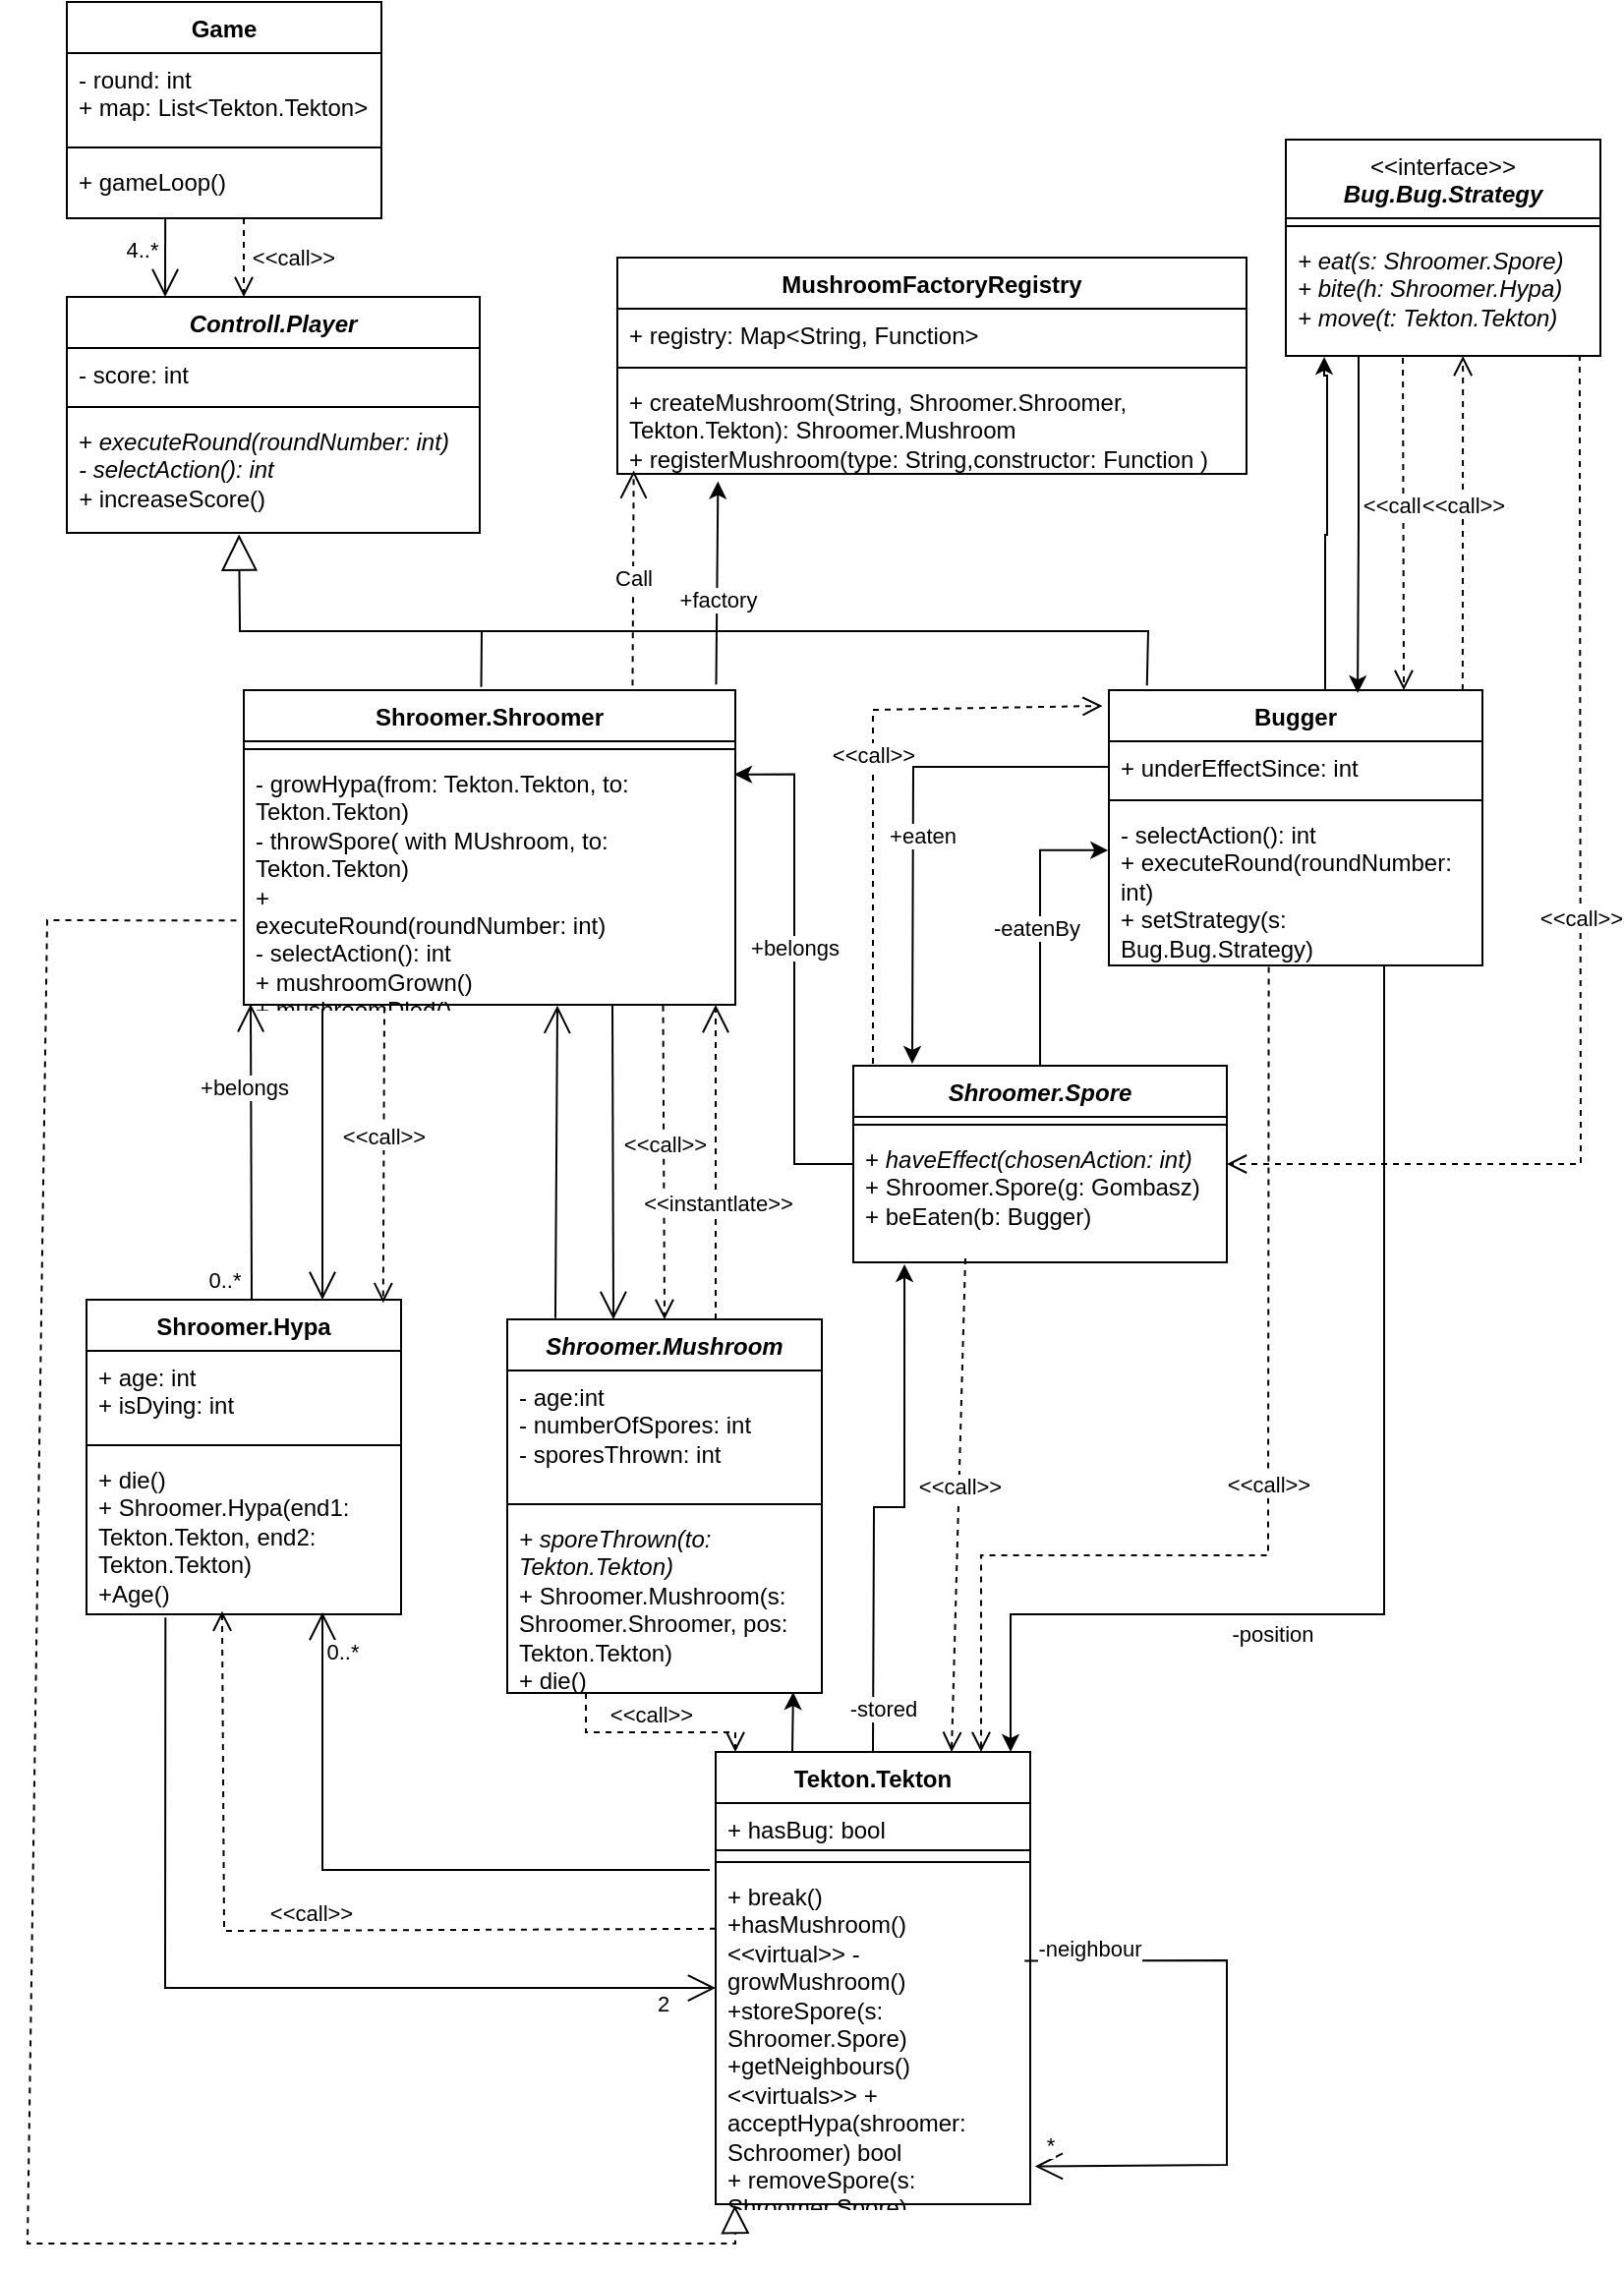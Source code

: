 <mxfile version="26.0.16" pages="3">
  <diagram name="1 oldal" id="PVMn8dTXwI2IqrYhm-JF">
    <mxGraphModel dx="2260" dy="589" grid="1" gridSize="10" guides="1" tooltips="1" connect="1" arrows="1" fold="1" page="1" pageScale="1" pageWidth="827" pageHeight="1169" math="0" shadow="0">
      <root>
        <mxCell id="0" />
        <mxCell id="1" parent="0" />
        <mxCell id="FG8BIOksSfUQ8eZlH9Ch-3" value="&lt;i&gt;Controll.Player&lt;/i&gt;" style="swimlane;fontStyle=1;align=center;verticalAlign=top;childLayout=stackLayout;horizontal=1;startSize=26;horizontalStack=0;resizeParent=1;resizeParentMax=0;resizeLast=0;collapsible=1;marginBottom=0;whiteSpace=wrap;html=1;" vertex="1" parent="1">
          <mxGeometry x="30" y="160" width="210" height="120" as="geometry" />
        </mxCell>
        <mxCell id="FG8BIOksSfUQ8eZlH9Ch-4" value="- score: int" style="text;strokeColor=none;fillColor=none;align=left;verticalAlign=top;spacingLeft=4;spacingRight=4;overflow=hidden;rotatable=0;points=[[0,0.5],[1,0.5]];portConstraint=eastwest;whiteSpace=wrap;html=1;" vertex="1" parent="FG8BIOksSfUQ8eZlH9Ch-3">
          <mxGeometry y="26" width="210" height="26" as="geometry" />
        </mxCell>
        <mxCell id="FG8BIOksSfUQ8eZlH9Ch-5" value="" style="line;strokeWidth=1;fillColor=none;align=left;verticalAlign=middle;spacingTop=-1;spacingLeft=3;spacingRight=3;rotatable=0;labelPosition=right;points=[];portConstraint=eastwest;strokeColor=inherit;" vertex="1" parent="FG8BIOksSfUQ8eZlH9Ch-3">
          <mxGeometry y="52" width="210" height="8" as="geometry" />
        </mxCell>
        <mxCell id="FG8BIOksSfUQ8eZlH9Ch-6" value="+ &lt;i&gt;executeRound(roundNumber: int)&lt;/i&gt;&lt;div&gt;&lt;i&gt;- selectAction(): int&lt;/i&gt;&lt;/div&gt;&lt;div&gt;&lt;i&gt;+ &lt;/i&gt;increaseScore()&lt;/div&gt;" style="text;strokeColor=none;fillColor=none;align=left;verticalAlign=top;spacingLeft=4;spacingRight=4;overflow=hidden;rotatable=0;points=[[0,0.5],[1,0.5]];portConstraint=eastwest;whiteSpace=wrap;html=1;" vertex="1" parent="FG8BIOksSfUQ8eZlH9Ch-3">
          <mxGeometry y="60" width="210" height="60" as="geometry" />
        </mxCell>
        <mxCell id="FG8BIOksSfUQ8eZlH9Ch-7" value="Game" style="swimlane;fontStyle=1;align=center;verticalAlign=top;childLayout=stackLayout;horizontal=1;startSize=26;horizontalStack=0;resizeParent=1;resizeParentMax=0;resizeLast=0;collapsible=1;marginBottom=0;whiteSpace=wrap;html=1;" vertex="1" parent="1">
          <mxGeometry x="30" y="10" width="160" height="110" as="geometry" />
        </mxCell>
        <mxCell id="FG8BIOksSfUQ8eZlH9Ch-8" value="-&amp;nbsp;&lt;span style=&quot;background-color: transparent; color: light-dark(rgb(0, 0, 0), rgb(255, 255, 255));&quot;&gt;round: int&lt;/span&gt;&lt;div&gt;+&amp;nbsp;map: List&amp;lt;Tekton.Tekton&amp;gt;&lt;/div&gt;" style="text;strokeColor=none;fillColor=none;align=left;verticalAlign=top;spacingLeft=4;spacingRight=4;overflow=hidden;rotatable=0;points=[[0,0.5],[1,0.5]];portConstraint=eastwest;whiteSpace=wrap;html=1;" vertex="1" parent="FG8BIOksSfUQ8eZlH9Ch-7">
          <mxGeometry y="26" width="160" height="44" as="geometry" />
        </mxCell>
        <mxCell id="FG8BIOksSfUQ8eZlH9Ch-9" value="" style="line;strokeWidth=1;fillColor=none;align=left;verticalAlign=middle;spacingTop=-1;spacingLeft=3;spacingRight=3;rotatable=0;labelPosition=right;points=[];portConstraint=eastwest;strokeColor=inherit;" vertex="1" parent="FG8BIOksSfUQ8eZlH9Ch-7">
          <mxGeometry y="70" width="160" height="8" as="geometry" />
        </mxCell>
        <mxCell id="FG8BIOksSfUQ8eZlH9Ch-10" value="+ gameLoop()" style="text;strokeColor=none;fillColor=none;align=left;verticalAlign=top;spacingLeft=4;spacingRight=4;overflow=hidden;rotatable=0;points=[[0,0.5],[1,0.5]];portConstraint=eastwest;whiteSpace=wrap;html=1;" vertex="1" parent="FG8BIOksSfUQ8eZlH9Ch-7">
          <mxGeometry y="78" width="160" height="32" as="geometry" />
        </mxCell>
        <mxCell id="FG8BIOksSfUQ8eZlH9Ch-11" value="Shroomer.Shroomer" style="swimlane;fontStyle=1;align=center;verticalAlign=top;childLayout=stackLayout;horizontal=1;startSize=26;horizontalStack=0;resizeParent=1;resizeParentMax=0;resizeLast=0;collapsible=1;marginBottom=0;whiteSpace=wrap;html=1;" vertex="1" parent="1">
          <mxGeometry x="120" y="360" width="250" height="160" as="geometry" />
        </mxCell>
        <mxCell id="FG8BIOksSfUQ8eZlH9Ch-12" value="" style="line;strokeWidth=1;fillColor=none;align=left;verticalAlign=middle;spacingTop=-1;spacingLeft=3;spacingRight=3;rotatable=0;labelPosition=right;points=[];portConstraint=eastwest;strokeColor=inherit;" vertex="1" parent="FG8BIOksSfUQ8eZlH9Ch-11">
          <mxGeometry y="26" width="250" height="8" as="geometry" />
        </mxCell>
        <mxCell id="FG8BIOksSfUQ8eZlH9Ch-13" value="- growHypa(from: Tekton.Tekton, to: Tekton.Tekton)&lt;div&gt;- throwSpore( with MUshroom, to: Tekton.Tekton)&lt;/div&gt;&lt;div&gt;+&amp;nbsp;&lt;/div&gt;&lt;div&gt;executeRound(roundNumber: int)&lt;/div&gt;&lt;div&gt;- selectAction(): int&lt;/div&gt;&lt;div&gt;+ mushroomGrown()&lt;/div&gt;&lt;div&gt;+ mushroomDied()&lt;/div&gt;" style="text;strokeColor=none;fillColor=none;align=left;verticalAlign=top;spacingLeft=4;spacingRight=4;overflow=hidden;rotatable=0;points=[[0,0.5],[1,0.5]];portConstraint=eastwest;whiteSpace=wrap;html=1;" vertex="1" parent="FG8BIOksSfUQ8eZlH9Ch-11">
          <mxGeometry y="34" width="250" height="126" as="geometry" />
        </mxCell>
        <mxCell id="FG8BIOksSfUQ8eZlH9Ch-14" value="Bugger" style="swimlane;fontStyle=1;align=center;verticalAlign=top;childLayout=stackLayout;horizontal=1;startSize=26;horizontalStack=0;resizeParent=1;resizeParentMax=0;resizeLast=0;collapsible=1;marginBottom=0;whiteSpace=wrap;html=1;" vertex="1" parent="1">
          <mxGeometry x="560" y="360" width="190" height="140" as="geometry" />
        </mxCell>
        <mxCell id="FG8BIOksSfUQ8eZlH9Ch-15" value="+ underEffectSince: int" style="text;strokeColor=none;fillColor=none;align=left;verticalAlign=top;spacingLeft=4;spacingRight=4;overflow=hidden;rotatable=0;points=[[0,0.5],[1,0.5]];portConstraint=eastwest;whiteSpace=wrap;html=1;" vertex="1" parent="FG8BIOksSfUQ8eZlH9Ch-14">
          <mxGeometry y="26" width="190" height="26" as="geometry" />
        </mxCell>
        <mxCell id="FG8BIOksSfUQ8eZlH9Ch-16" value="" style="line;strokeWidth=1;fillColor=none;align=left;verticalAlign=middle;spacingTop=-1;spacingLeft=3;spacingRight=3;rotatable=0;labelPosition=right;points=[];portConstraint=eastwest;strokeColor=inherit;" vertex="1" parent="FG8BIOksSfUQ8eZlH9Ch-14">
          <mxGeometry y="52" width="190" height="8" as="geometry" />
        </mxCell>
        <mxCell id="FG8BIOksSfUQ8eZlH9Ch-17" value="&lt;div&gt;- selectAction(): int&lt;/div&gt;+ executeRound(roundNumber: int)&lt;div&gt;+ setStrategy(s: Bug.Bug.Strategy)&lt;/div&gt;&lt;div&gt;&lt;br&gt;&lt;div&gt;&lt;br&gt;&lt;/div&gt;&lt;/div&gt;" style="text;strokeColor=none;fillColor=none;align=left;verticalAlign=top;spacingLeft=4;spacingRight=4;overflow=hidden;rotatable=0;points=[[0,0.5],[1,0.5]];portConstraint=eastwest;whiteSpace=wrap;html=1;" vertex="1" parent="FG8BIOksSfUQ8eZlH9Ch-14">
          <mxGeometry y="60" width="190" height="80" as="geometry" />
        </mxCell>
        <mxCell id="FG8BIOksSfUQ8eZlH9Ch-18" value="" style="swimlane;fontStyle=1;align=center;verticalAlign=top;childLayout=stackLayout;horizontal=1;startSize=0;horizontalStack=0;resizeParent=1;resizeParentMax=0;resizeLast=0;collapsible=1;marginBottom=0;whiteSpace=wrap;html=1;" vertex="1" parent="1">
          <mxGeometry x="254" y="680" width="160" height="190" as="geometry">
            <mxRectangle x="350" y="320" width="100" height="30" as="alternateBounds" />
          </mxGeometry>
        </mxCell>
        <mxCell id="OPrOjzVIBu2OuI2TAhG9-1" value="&lt;i&gt;Shroomer.Mushroom&lt;/i&gt;" style="swimlane;fontStyle=1;align=center;verticalAlign=top;childLayout=stackLayout;horizontal=1;startSize=26;horizontalStack=0;resizeParent=1;resizeParentMax=0;resizeLast=0;collapsible=1;marginBottom=0;whiteSpace=wrap;html=1;" vertex="1" parent="FG8BIOksSfUQ8eZlH9Ch-18">
          <mxGeometry width="160" height="190" as="geometry" />
        </mxCell>
        <mxCell id="OPrOjzVIBu2OuI2TAhG9-2" value="- age:int&lt;div&gt;- numberOfSpores: int&lt;/div&gt;&lt;div&gt;- sporesThrown: int&lt;/div&gt;" style="text;strokeColor=none;fillColor=none;align=left;verticalAlign=top;spacingLeft=4;spacingRight=4;overflow=hidden;rotatable=0;points=[[0,0.5],[1,0.5]];portConstraint=eastwest;whiteSpace=wrap;html=1;" vertex="1" parent="OPrOjzVIBu2OuI2TAhG9-1">
          <mxGeometry y="26" width="160" height="64" as="geometry" />
        </mxCell>
        <mxCell id="OPrOjzVIBu2OuI2TAhG9-3" value="" style="line;strokeWidth=1;fillColor=none;align=left;verticalAlign=middle;spacingTop=-1;spacingLeft=3;spacingRight=3;rotatable=0;labelPosition=right;points=[];portConstraint=eastwest;strokeColor=inherit;" vertex="1" parent="OPrOjzVIBu2OuI2TAhG9-1">
          <mxGeometry y="90" width="160" height="8" as="geometry" />
        </mxCell>
        <mxCell id="OPrOjzVIBu2OuI2TAhG9-4" value="&lt;i&gt;+ sporeThrown(to: Tekton.Tekton)&lt;/i&gt;&lt;div&gt;+ Shroomer.Mushroom(s: Shroomer.Shroomer, pos: Tekton.Tekton)&lt;/div&gt;&lt;div&gt;+ die()&lt;/div&gt;&lt;div&gt;+ age()&lt;/div&gt;" style="text;strokeColor=none;fillColor=none;align=left;verticalAlign=top;spacingLeft=4;spacingRight=4;overflow=hidden;rotatable=0;points=[[0,0.5],[1,0.5]];portConstraint=eastwest;whiteSpace=wrap;html=1;" vertex="1" parent="OPrOjzVIBu2OuI2TAhG9-1">
          <mxGeometry y="98" width="160" height="92" as="geometry" />
        </mxCell>
        <mxCell id="FG8BIOksSfUQ8eZlH9Ch-20" value="" style="swimlane;fontStyle=1;align=center;verticalAlign=top;childLayout=stackLayout;horizontal=1;startSize=0;horizontalStack=0;resizeParent=1;resizeParentMax=0;resizeLast=0;collapsible=1;marginBottom=0;whiteSpace=wrap;html=1;" vertex="1" parent="1">
          <mxGeometry x="650" y="80" width="160" height="110" as="geometry" />
        </mxCell>
        <mxCell id="oB7HETbNgXNL-HXYYyWf-1" value="&lt;span style=&quot;font-weight: normal;&quot;&gt;&amp;lt;&amp;lt;interface&amp;gt;&amp;gt;&lt;/span&gt;&lt;div&gt;&lt;i&gt;Bug.Bug.Strategy&lt;/i&gt;&lt;/div&gt;" style="swimlane;fontStyle=1;align=center;verticalAlign=top;childLayout=stackLayout;horizontal=1;startSize=40;horizontalStack=0;resizeParent=1;resizeParentMax=0;resizeLast=0;collapsible=1;marginBottom=0;whiteSpace=wrap;html=1;" vertex="1" parent="FG8BIOksSfUQ8eZlH9Ch-20">
          <mxGeometry width="160" height="110" as="geometry" />
        </mxCell>
        <mxCell id="oB7HETbNgXNL-HXYYyWf-2" value="" style="line;strokeWidth=1;fillColor=none;align=left;verticalAlign=middle;spacingTop=-1;spacingLeft=3;spacingRight=3;rotatable=0;labelPosition=right;points=[];portConstraint=eastwest;strokeColor=inherit;" vertex="1" parent="oB7HETbNgXNL-HXYYyWf-1">
          <mxGeometry y="40" width="160" height="8" as="geometry" />
        </mxCell>
        <mxCell id="oB7HETbNgXNL-HXYYyWf-3" value="&lt;i&gt;+ eat(s: Shroomer.Spore)&lt;/i&gt;&lt;div&gt;&lt;i&gt;+ bite(h: Shroomer.Hypa)&lt;/i&gt;&lt;/div&gt;&lt;div&gt;&lt;i&gt;+ move(t: Tekton.Tekton)&lt;/i&gt;&lt;/div&gt;&lt;div&gt;&lt;br&gt;&lt;/div&gt;" style="text;strokeColor=none;fillColor=none;align=left;verticalAlign=top;spacingLeft=4;spacingRight=4;overflow=hidden;rotatable=0;points=[[0,0.5],[1,0.5]];portConstraint=eastwest;whiteSpace=wrap;html=1;" vertex="1" parent="oB7HETbNgXNL-HXYYyWf-1">
          <mxGeometry y="48" width="160" height="62" as="geometry" />
        </mxCell>
        <mxCell id="FG8BIOksSfUQ8eZlH9Ch-22" style="edgeStyle=orthogonalEdgeStyle;rounded=0;orthogonalLoop=1;jettySize=auto;html=1;entryX=0.137;entryY=1.015;entryDx=0;entryDy=0;entryPerimeter=0;" edge="1" parent="1" target="1kFGFJCWvxmLALMKL_oT-3">
          <mxGeometry relative="1" as="geometry">
            <mxPoint x="450" y="590" as="targetPoint" />
            <mxPoint x="440" y="900" as="sourcePoint" />
          </mxGeometry>
        </mxCell>
        <mxCell id="FG8BIOksSfUQ8eZlH9Ch-23" value="-stored" style="edgeLabel;html=1;align=center;verticalAlign=middle;resizable=0;points=[];" vertex="1" connectable="0" parent="FG8BIOksSfUQ8eZlH9Ch-22">
          <mxGeometry x="-0.831" y="-5" relative="1" as="geometry">
            <mxPoint as="offset" />
          </mxGeometry>
        </mxCell>
        <mxCell id="FG8BIOksSfUQ8eZlH9Ch-24" value="" style="swimlane;fontStyle=1;align=center;verticalAlign=top;childLayout=stackLayout;horizontal=1;startSize=0;horizontalStack=0;resizeParent=1;resizeParentMax=0;resizeLast=0;collapsible=1;marginBottom=0;whiteSpace=wrap;html=1;" vertex="1" parent="1">
          <mxGeometry x="360" y="950" width="160" height="180" as="geometry">
            <mxRectangle x="350" y="320" width="100" height="30" as="alternateBounds" />
          </mxGeometry>
        </mxCell>
        <mxCell id="FG8BIOksSfUQ8eZlH9Ch-26" value="" style="swimlane;fontStyle=1;align=center;verticalAlign=top;childLayout=stackLayout;horizontal=1;startSize=0;horizontalStack=0;resizeParent=1;resizeParentMax=0;resizeLast=0;collapsible=1;marginBottom=0;whiteSpace=wrap;html=1;" vertex="1" parent="1">
          <mxGeometry x="430" y="551" width="190" height="100" as="geometry">
            <mxRectangle x="350" y="320" width="100" height="30" as="alternateBounds" />
          </mxGeometry>
        </mxCell>
        <mxCell id="1kFGFJCWvxmLALMKL_oT-1" value="&lt;i&gt;Shroomer.Spore&lt;/i&gt;" style="swimlane;fontStyle=1;align=center;verticalAlign=top;childLayout=stackLayout;horizontal=1;startSize=26;horizontalStack=0;resizeParent=1;resizeParentMax=0;resizeLast=0;collapsible=1;marginBottom=0;whiteSpace=wrap;html=1;" vertex="1" parent="FG8BIOksSfUQ8eZlH9Ch-26">
          <mxGeometry width="190" height="100" as="geometry" />
        </mxCell>
        <mxCell id="1kFGFJCWvxmLALMKL_oT-2" value="" style="line;strokeWidth=1;fillColor=none;align=left;verticalAlign=middle;spacingTop=-1;spacingLeft=3;spacingRight=3;rotatable=0;labelPosition=right;points=[];portConstraint=eastwest;strokeColor=inherit;" vertex="1" parent="1kFGFJCWvxmLALMKL_oT-1">
          <mxGeometry y="26" width="190" height="8" as="geometry" />
        </mxCell>
        <mxCell id="1kFGFJCWvxmLALMKL_oT-3" value="+&lt;i&gt;&amp;nbsp;haveEffect(chosenAction: int)&lt;/i&gt;&lt;div&gt;+ Shroomer.Spore(g: Gombasz)&lt;/div&gt;&lt;div&gt;+ beEaten(b: Bugger)&lt;/div&gt;" style="text;strokeColor=none;fillColor=none;align=left;verticalAlign=top;spacingLeft=4;spacingRight=4;overflow=hidden;rotatable=0;points=[[0,0.5],[1,0.5]];portConstraint=eastwest;whiteSpace=wrap;html=1;" vertex="1" parent="1kFGFJCWvxmLALMKL_oT-1">
          <mxGeometry y="34" width="190" height="66" as="geometry" />
        </mxCell>
        <mxCell id="FG8BIOksSfUQ8eZlH9Ch-28" value="Shroomer.Hypa" style="swimlane;fontStyle=1;align=center;verticalAlign=top;childLayout=stackLayout;horizontal=1;startSize=26;horizontalStack=0;resizeParent=1;resizeParentMax=0;resizeLast=0;collapsible=1;marginBottom=0;whiteSpace=wrap;html=1;" vertex="1" parent="1">
          <mxGeometry x="40" y="670" width="160" height="160" as="geometry" />
        </mxCell>
        <mxCell id="FG8BIOksSfUQ8eZlH9Ch-29" value="+ age: int&lt;div&gt;+ isDying: int&lt;/div&gt;" style="text;strokeColor=none;fillColor=none;align=left;verticalAlign=top;spacingLeft=4;spacingRight=4;overflow=hidden;rotatable=0;points=[[0,0.5],[1,0.5]];portConstraint=eastwest;whiteSpace=wrap;html=1;" vertex="1" parent="FG8BIOksSfUQ8eZlH9Ch-28">
          <mxGeometry y="26" width="160" height="44" as="geometry" />
        </mxCell>
        <mxCell id="FG8BIOksSfUQ8eZlH9Ch-30" value="" style="line;strokeWidth=1;fillColor=none;align=left;verticalAlign=middle;spacingTop=-1;spacingLeft=3;spacingRight=3;rotatable=0;labelPosition=right;points=[];portConstraint=eastwest;strokeColor=inherit;" vertex="1" parent="FG8BIOksSfUQ8eZlH9Ch-28">
          <mxGeometry y="70" width="160" height="8" as="geometry" />
        </mxCell>
        <mxCell id="FG8BIOksSfUQ8eZlH9Ch-31" value="+ die()&lt;div&gt;+ Shroomer.Hypa(end1: Tekton.Tekton, end2: Tekton.Tekton)&lt;/div&gt;&lt;div&gt;+Age()&lt;/div&gt;" style="text;strokeColor=none;fillColor=none;align=left;verticalAlign=top;spacingLeft=4;spacingRight=4;overflow=hidden;rotatable=0;points=[[0,0.5],[1,0.5]];portConstraint=eastwest;whiteSpace=wrap;html=1;" vertex="1" parent="FG8BIOksSfUQ8eZlH9Ch-28">
          <mxGeometry y="78" width="160" height="82" as="geometry" />
        </mxCell>
        <mxCell id="FG8BIOksSfUQ8eZlH9Ch-32" value="" style="endArrow=open;endFill=1;endSize=12;html=1;rounded=0;exitX=0.313;exitY=0.99;exitDx=0;exitDy=0;exitPerimeter=0;" edge="1" parent="1" source="FG8BIOksSfUQ8eZlH9Ch-10">
          <mxGeometry width="160" relative="1" as="geometry">
            <mxPoint x="190" y="140" as="sourcePoint" />
            <mxPoint x="80" y="160" as="targetPoint" />
          </mxGeometry>
        </mxCell>
        <mxCell id="FG8BIOksSfUQ8eZlH9Ch-33" value="4..*" style="edgeLabel;html=1;align=center;verticalAlign=middle;resizable=0;points=[];" vertex="1" connectable="0" parent="FG8BIOksSfUQ8eZlH9Ch-32">
          <mxGeometry x="-0.134" y="-1" relative="1" as="geometry">
            <mxPoint x="-11" y="-1" as="offset" />
          </mxGeometry>
        </mxCell>
        <mxCell id="FG8BIOksSfUQ8eZlH9Ch-34" value="&amp;lt;&amp;lt;call&amp;gt;&amp;gt;" style="html=1;verticalAlign=bottom;endArrow=open;dashed=1;endSize=8;curved=0;rounded=0;" edge="1" parent="1">
          <mxGeometry x="0.457" y="25" relative="1" as="geometry">
            <mxPoint x="120" y="120" as="sourcePoint" />
            <mxPoint x="120" y="160" as="targetPoint" />
            <mxPoint as="offset" />
          </mxGeometry>
        </mxCell>
        <mxCell id="FG8BIOksSfUQ8eZlH9Ch-35" value="" style="endArrow=block;endSize=16;endFill=0;html=1;rounded=0;exitX=0.483;exitY=-0.01;exitDx=0;exitDy=0;exitPerimeter=0;entryX=0.417;entryY=1.013;entryDx=0;entryDy=0;entryPerimeter=0;" edge="1" parent="1" source="FG8BIOksSfUQ8eZlH9Ch-11" target="FG8BIOksSfUQ8eZlH9Ch-6">
          <mxGeometry width="160" relative="1" as="geometry">
            <mxPoint x="100" y="260" as="sourcePoint" />
            <mxPoint x="260" y="260" as="targetPoint" />
            <Array as="points">
              <mxPoint x="241" y="330" />
              <mxPoint x="118" y="330" />
            </Array>
          </mxGeometry>
        </mxCell>
        <mxCell id="FG8BIOksSfUQ8eZlH9Ch-36" value="" style="endArrow=none;html=1;rounded=0;entryX=0.102;entryY=-0.017;entryDx=0;entryDy=0;entryPerimeter=0;" edge="1" parent="1" target="FG8BIOksSfUQ8eZlH9Ch-14">
          <mxGeometry width="50" height="50" relative="1" as="geometry">
            <mxPoint x="240" y="330" as="sourcePoint" />
            <mxPoint x="380" y="260" as="targetPoint" />
            <Array as="points">
              <mxPoint x="580" y="330" />
            </Array>
          </mxGeometry>
        </mxCell>
        <mxCell id="FG8BIOksSfUQ8eZlH9Ch-41" value="&amp;lt;&amp;lt;call&amp;gt;&amp;gt;" style="html=1;verticalAlign=bottom;endArrow=open;dashed=1;endSize=8;curved=0;rounded=0;exitX=0.428;exitY=1.009;exitDx=0;exitDy=0;exitPerimeter=0;" edge="1" parent="1" source="FG8BIOksSfUQ8eZlH9Ch-17">
          <mxGeometry relative="1" as="geometry">
            <mxPoint x="514" y="880" as="sourcePoint" />
            <mxPoint x="495" y="900" as="targetPoint" />
            <Array as="points">
              <mxPoint x="641" y="800" />
              <mxPoint x="495" y="800" />
            </Array>
          </mxGeometry>
        </mxCell>
        <mxCell id="FG8BIOksSfUQ8eZlH9Ch-42" value="&amp;lt;&amp;lt;call&amp;gt;&amp;gt;" style="html=1;verticalAlign=bottom;endArrow=open;dashed=1;endSize=8;curved=0;rounded=0;exitX=0.3;exitY=0.97;exitDx=0;exitDy=0;exitPerimeter=0;" edge="1" parent="1" source="1kFGFJCWvxmLALMKL_oT-3">
          <mxGeometry relative="1" as="geometry">
            <mxPoint x="480.08" y="664" as="sourcePoint" />
            <mxPoint x="480" y="900" as="targetPoint" />
          </mxGeometry>
        </mxCell>
        <mxCell id="FG8BIOksSfUQ8eZlH9Ch-43" value="&amp;lt;&amp;lt;call&amp;gt;&amp;gt;" style="html=1;verticalAlign=bottom;endArrow=open;dashed=1;endSize=8;curved=0;rounded=0;exitX=0.25;exitY=1;exitDx=0;exitDy=0;" edge="1" parent="1" source="FG8BIOksSfUQ8eZlH9Ch-18">
          <mxGeometry relative="1" as="geometry">
            <mxPoint x="240" y="770" as="sourcePoint" />
            <mxPoint x="370" y="900" as="targetPoint" />
            <Array as="points">
              <mxPoint x="294" y="890" />
              <mxPoint x="370" y="890" />
            </Array>
          </mxGeometry>
        </mxCell>
        <mxCell id="FG8BIOksSfUQ8eZlH9Ch-44" style="edgeStyle=orthogonalEdgeStyle;rounded=0;orthogonalLoop=1;jettySize=auto;html=1;entryX=0.909;entryY=0.995;entryDx=0;entryDy=0;entryPerimeter=0;" edge="1" parent="1" target="OPrOjzVIBu2OuI2TAhG9-4">
          <mxGeometry relative="1" as="geometry">
            <mxPoint x="399" y="900" as="sourcePoint" />
            <mxPoint x="400.08" y="878.848" as="targetPoint" />
          </mxGeometry>
        </mxCell>
        <mxCell id="FG8BIOksSfUQ8eZlH9Ch-45" style="edgeStyle=orthogonalEdgeStyle;rounded=0;orthogonalLoop=1;jettySize=auto;html=1;" edge="1" parent="1" source="FG8BIOksSfUQ8eZlH9Ch-14">
          <mxGeometry relative="1" as="geometry">
            <Array as="points">
              <mxPoint x="700" y="830" />
              <mxPoint x="510" y="830" />
            </Array>
            <mxPoint x="510" y="900" as="targetPoint" />
          </mxGeometry>
        </mxCell>
        <mxCell id="FG8BIOksSfUQ8eZlH9Ch-46" value="-position" style="edgeLabel;html=1;align=center;verticalAlign=middle;resizable=0;points=[];" vertex="1" connectable="0" parent="FG8BIOksSfUQ8eZlH9Ch-45">
          <mxGeometry x="0.326" relative="1" as="geometry">
            <mxPoint x="4" y="10" as="offset" />
          </mxGeometry>
        </mxCell>
        <mxCell id="FG8BIOksSfUQ8eZlH9Ch-47" value="&amp;lt;&amp;lt;call&amp;gt;&amp;gt;" style="html=1;verticalAlign=bottom;endArrow=open;dashed=1;endSize=8;curved=0;rounded=0;entryX=0.431;entryY=0.98;entryDx=0;entryDy=0;entryPerimeter=0;exitX=0;exitY=0.176;exitDx=0;exitDy=0;exitPerimeter=0;" edge="1" parent="1" source="k42B-ygskFCItDhpjXDD-4" target="FG8BIOksSfUQ8eZlH9Ch-31">
          <mxGeometry relative="1" as="geometry">
            <mxPoint x="544" y="910" as="sourcePoint" />
            <mxPoint x="464" y="910" as="targetPoint" />
            <Array as="points">
              <mxPoint x="110" y="991" />
            </Array>
          </mxGeometry>
        </mxCell>
        <mxCell id="FG8BIOksSfUQ8eZlH9Ch-48" value="" style="endArrow=open;endFill=1;endSize=12;html=1;rounded=0;" edge="1" parent="1">
          <mxGeometry width="160" relative="1" as="geometry">
            <mxPoint x="357" y="960" as="sourcePoint" />
            <mxPoint x="160" y="829" as="targetPoint" />
            <Array as="points">
              <mxPoint x="160" y="960" />
            </Array>
          </mxGeometry>
        </mxCell>
        <mxCell id="FG8BIOksSfUQ8eZlH9Ch-49" value="0..*" style="edgeLabel;html=1;align=center;verticalAlign=middle;resizable=0;points=[];" vertex="1" connectable="0" parent="FG8BIOksSfUQ8eZlH9Ch-48">
          <mxGeometry x="0.939" y="1" relative="1" as="geometry">
            <mxPoint x="11" y="10" as="offset" />
          </mxGeometry>
        </mxCell>
        <mxCell id="FG8BIOksSfUQ8eZlH9Ch-50" value="" style="endArrow=open;endFill=1;endSize=12;html=1;rounded=0;exitX=0.251;exitY=1.02;exitDx=0;exitDy=0;exitPerimeter=0;entryX=0;entryY=0.353;entryDx=0;entryDy=0;entryPerimeter=0;" edge="1" parent="1" source="FG8BIOksSfUQ8eZlH9Ch-31" target="k42B-ygskFCItDhpjXDD-4">
          <mxGeometry width="160" relative="1" as="geometry">
            <mxPoint x="180" y="890" as="sourcePoint" />
            <mxPoint x="340" y="890" as="targetPoint" />
            <Array as="points">
              <mxPoint x="80" y="1020" />
            </Array>
          </mxGeometry>
        </mxCell>
        <mxCell id="FG8BIOksSfUQ8eZlH9Ch-51" value="2" style="edgeLabel;html=1;align=center;verticalAlign=middle;resizable=0;points=[];" vertex="1" connectable="0" parent="FG8BIOksSfUQ8eZlH9Ch-50">
          <mxGeometry x="0.95" y="-3" relative="1" as="geometry">
            <mxPoint x="-15" y="5" as="offset" />
          </mxGeometry>
        </mxCell>
        <mxCell id="FG8BIOksSfUQ8eZlH9Ch-52" value="" style="endArrow=block;dashed=1;endFill=0;endSize=12;html=1;rounded=0;exitX=-0.015;exitY=0.66;exitDx=0;exitDy=0;exitPerimeter=0;entryX=0.061;entryY=1.003;entryDx=0;entryDy=0;entryPerimeter=0;" edge="1" parent="1" source="FG8BIOksSfUQ8eZlH9Ch-13" target="k42B-ygskFCItDhpjXDD-4">
          <mxGeometry width="160" relative="1" as="geometry">
            <mxPoint x="180" y="890" as="sourcePoint" />
            <mxPoint x="373.76" y="1186.8" as="targetPoint" />
            <Array as="points">
              <mxPoint x="20" y="477" />
              <mxPoint x="10" y="1150" />
              <mxPoint x="370" y="1150" />
            </Array>
          </mxGeometry>
        </mxCell>
        <mxCell id="FG8BIOksSfUQ8eZlH9Ch-53" value="&amp;lt;&amp;lt;call&amp;gt;&amp;gt;" style="html=1;verticalAlign=bottom;endArrow=open;dashed=1;endSize=8;curved=0;rounded=0;entryX=0.943;entryY=0.01;entryDx=0;entryDy=0;entryPerimeter=0;exitX=0.286;exitY=1.01;exitDx=0;exitDy=0;exitPerimeter=0;" edge="1" parent="1" source="FG8BIOksSfUQ8eZlH9Ch-13" target="FG8BIOksSfUQ8eZlH9Ch-28">
          <mxGeometry relative="1" as="geometry">
            <mxPoint x="554" y="920" as="sourcePoint" />
            <mxPoint x="474" y="920" as="targetPoint" />
          </mxGeometry>
        </mxCell>
        <mxCell id="FG8BIOksSfUQ8eZlH9Ch-54" value="" style="endArrow=open;endFill=1;endSize=12;html=1;rounded=0;entryX=0.75;entryY=0;entryDx=0;entryDy=0;" edge="1" parent="1" target="FG8BIOksSfUQ8eZlH9Ch-28">
          <mxGeometry width="160" relative="1" as="geometry">
            <mxPoint x="160" y="522" as="sourcePoint" />
            <mxPoint x="350" y="650" as="targetPoint" />
          </mxGeometry>
        </mxCell>
        <mxCell id="FG8BIOksSfUQ8eZlH9Ch-55" value="" style="endArrow=open;endFill=1;endSize=12;html=1;rounded=0;entryX=0.014;entryY=0.997;entryDx=0;entryDy=0;entryPerimeter=0;" edge="1" parent="1" target="FG8BIOksSfUQ8eZlH9Ch-13">
          <mxGeometry width="160" relative="1" as="geometry">
            <mxPoint x="124" y="670" as="sourcePoint" />
            <mxPoint x="350" y="650" as="targetPoint" />
          </mxGeometry>
        </mxCell>
        <mxCell id="FG8BIOksSfUQ8eZlH9Ch-56" value="0..*" style="edgeLabel;html=1;align=center;verticalAlign=middle;resizable=0;points=[];" vertex="1" connectable="0" parent="FG8BIOksSfUQ8eZlH9Ch-55">
          <mxGeometry x="-0.723" y="-1" relative="1" as="geometry">
            <mxPoint x="-15" y="11" as="offset" />
          </mxGeometry>
        </mxCell>
        <mxCell id="FG8BIOksSfUQ8eZlH9Ch-57" value="+belongs" style="edgeLabel;html=1;align=center;verticalAlign=middle;resizable=0;points=[];" vertex="1" connectable="0" parent="FG8BIOksSfUQ8eZlH9Ch-55">
          <mxGeometry x="0.441" y="4" relative="1" as="geometry">
            <mxPoint as="offset" />
          </mxGeometry>
        </mxCell>
        <mxCell id="FG8BIOksSfUQ8eZlH9Ch-58" value="" style="endArrow=open;endFill=1;endSize=12;html=1;rounded=0;exitX=0.75;exitY=1.003;exitDx=0;exitDy=0;exitPerimeter=0;" edge="1" parent="1" source="FG8BIOksSfUQ8eZlH9Ch-13">
          <mxGeometry width="160" relative="1" as="geometry">
            <mxPoint x="190" y="450" as="sourcePoint" />
            <mxPoint x="308" y="680" as="targetPoint" />
          </mxGeometry>
        </mxCell>
        <mxCell id="FG8BIOksSfUQ8eZlH9Ch-59" value="" style="endArrow=open;endFill=1;endSize=12;html=1;rounded=0;exitX=0.153;exitY=-0.003;exitDx=0;exitDy=0;exitPerimeter=0;entryX=0.638;entryY=1.003;entryDx=0;entryDy=0;entryPerimeter=0;" edge="1" parent="1" source="OPrOjzVIBu2OuI2TAhG9-1" target="FG8BIOksSfUQ8eZlH9Ch-13">
          <mxGeometry width="160" relative="1" as="geometry">
            <mxPoint x="190" y="450" as="sourcePoint" />
            <mxPoint x="350" y="450" as="targetPoint" />
          </mxGeometry>
        </mxCell>
        <mxCell id="FG8BIOksSfUQ8eZlH9Ch-60" value="&amp;lt;&amp;lt;call&amp;gt;&amp;gt;" style="html=1;verticalAlign=bottom;endArrow=open;dashed=1;endSize=8;curved=0;rounded=0;exitX=0.853;exitY=1.003;exitDx=0;exitDy=0;exitPerimeter=0;" edge="1" parent="1" source="FG8BIOksSfUQ8eZlH9Ch-13">
          <mxGeometry relative="1" as="geometry">
            <mxPoint x="564" y="930" as="sourcePoint" />
            <mxPoint x="334" y="680" as="targetPoint" />
          </mxGeometry>
        </mxCell>
        <mxCell id="FG8BIOksSfUQ8eZlH9Ch-61" value="" style="endArrow=open;endSize=12;dashed=1;html=1;rounded=0;" edge="1" parent="1">
          <mxGeometry width="160" relative="1" as="geometry">
            <mxPoint x="360" y="680" as="sourcePoint" />
            <mxPoint x="360" y="520" as="targetPoint" />
          </mxGeometry>
        </mxCell>
        <mxCell id="lsZvrhM5--hz4AZz40UB-1" value="&amp;lt;&amp;lt;instantlate&amp;gt;&amp;gt;" style="edgeLabel;html=1;align=center;verticalAlign=middle;resizable=0;points=[];" vertex="1" connectable="0" parent="FG8BIOksSfUQ8eZlH9Ch-61">
          <mxGeometry x="-0.264" y="-1" relative="1" as="geometry">
            <mxPoint as="offset" />
          </mxGeometry>
        </mxCell>
        <mxCell id="FG8BIOksSfUQ8eZlH9Ch-62" style="edgeStyle=orthogonalEdgeStyle;rounded=0;orthogonalLoop=1;jettySize=auto;html=1;exitX=0;exitY=0.5;exitDx=0;exitDy=0;entryX=0.998;entryY=0.07;entryDx=0;entryDy=0;entryPerimeter=0;" edge="1" parent="1" source="FG8BIOksSfUQ8eZlH9Ch-26" target="FG8BIOksSfUQ8eZlH9Ch-13">
          <mxGeometry relative="1" as="geometry" />
        </mxCell>
        <mxCell id="FG8BIOksSfUQ8eZlH9Ch-63" value="+belongs" style="edgeLabel;html=1;align=center;verticalAlign=middle;resizable=0;points=[];" vertex="1" connectable="0" parent="FG8BIOksSfUQ8eZlH9Ch-62">
          <mxGeometry x="0.083" relative="1" as="geometry">
            <mxPoint as="offset" />
          </mxGeometry>
        </mxCell>
        <mxCell id="FG8BIOksSfUQ8eZlH9Ch-64" value="&amp;lt;&amp;lt;call&amp;gt;&amp;gt;" style="html=1;verticalAlign=bottom;endArrow=open;dashed=1;endSize=8;curved=0;rounded=0;entryX=-0.017;entryY=0.057;entryDx=0;entryDy=0;entryPerimeter=0;" edge="1" parent="1" target="FG8BIOksSfUQ8eZlH9Ch-14">
          <mxGeometry relative="1" as="geometry">
            <mxPoint x="440" y="550" as="sourcePoint" />
            <mxPoint x="494" y="940" as="targetPoint" />
            <Array as="points">
              <mxPoint x="440" y="370" />
            </Array>
          </mxGeometry>
        </mxCell>
        <mxCell id="FG8BIOksSfUQ8eZlH9Ch-65" style="edgeStyle=orthogonalEdgeStyle;rounded=0;orthogonalLoop=1;jettySize=auto;html=1;exitX=0;exitY=0.5;exitDx=0;exitDy=0;" edge="1" parent="1" source="FG8BIOksSfUQ8eZlH9Ch-15">
          <mxGeometry relative="1" as="geometry">
            <mxPoint x="460" y="550" as="targetPoint" />
          </mxGeometry>
        </mxCell>
        <mxCell id="FG8BIOksSfUQ8eZlH9Ch-66" value="+eaten" style="edgeLabel;html=1;align=center;verticalAlign=middle;resizable=0;points=[];" vertex="1" connectable="0" parent="FG8BIOksSfUQ8eZlH9Ch-65">
          <mxGeometry x="0.071" y="4" relative="1" as="geometry">
            <mxPoint as="offset" />
          </mxGeometry>
        </mxCell>
        <mxCell id="FG8BIOksSfUQ8eZlH9Ch-67" style="edgeStyle=orthogonalEdgeStyle;rounded=0;orthogonalLoop=1;jettySize=auto;html=1;exitX=0.5;exitY=0;exitDx=0;exitDy=0;entryX=-0.002;entryY=0.268;entryDx=0;entryDy=0;entryPerimeter=0;" edge="1" parent="1" source="FG8BIOksSfUQ8eZlH9Ch-26" target="FG8BIOksSfUQ8eZlH9Ch-17">
          <mxGeometry relative="1" as="geometry" />
        </mxCell>
        <mxCell id="FG8BIOksSfUQ8eZlH9Ch-68" value="-eatenBy" style="edgeLabel;html=1;align=center;verticalAlign=middle;resizable=0;points=[];" vertex="1" connectable="0" parent="FG8BIOksSfUQ8eZlH9Ch-67">
          <mxGeometry x="-0.025" y="2" relative="1" as="geometry">
            <mxPoint as="offset" />
          </mxGeometry>
        </mxCell>
        <mxCell id="FG8BIOksSfUQ8eZlH9Ch-69" value="&amp;lt;&amp;lt;call&amp;gt;&amp;gt;" style="html=1;verticalAlign=bottom;endArrow=open;dashed=1;endSize=8;curved=0;rounded=0;entryX=1;entryY=0.5;entryDx=0;entryDy=0;exitX=0.934;exitY=0.992;exitDx=0;exitDy=0;exitPerimeter=0;" edge="1" parent="1" source="oB7HETbNgXNL-HXYYyWf-3" target="FG8BIOksSfUQ8eZlH9Ch-26">
          <mxGeometry relative="1" as="geometry">
            <mxPoint x="800" y="240" as="sourcePoint" />
            <mxPoint x="504" y="950" as="targetPoint" />
            <Array as="points">
              <mxPoint x="800" y="601" />
            </Array>
          </mxGeometry>
        </mxCell>
        <mxCell id="FG8BIOksSfUQ8eZlH9Ch-70" style="edgeStyle=orthogonalEdgeStyle;rounded=0;orthogonalLoop=1;jettySize=auto;html=1;exitX=0.5;exitY=0;exitDx=0;exitDy=0;entryX=0.122;entryY=1.008;entryDx=0;entryDy=0;entryPerimeter=0;" edge="1" parent="1" source="FG8BIOksSfUQ8eZlH9Ch-14" target="oB7HETbNgXNL-HXYYyWf-3">
          <mxGeometry relative="1" as="geometry">
            <mxPoint x="670" y="200" as="targetPoint" />
            <Array as="points">
              <mxPoint x="670" y="360" />
              <mxPoint x="670" y="281" />
              <mxPoint x="671" y="281" />
              <mxPoint x="671" y="200" />
              <mxPoint x="670" y="200" />
            </Array>
          </mxGeometry>
        </mxCell>
        <mxCell id="FG8BIOksSfUQ8eZlH9Ch-71" style="edgeStyle=orthogonalEdgeStyle;rounded=0;orthogonalLoop=1;jettySize=auto;html=1;exitX=0.25;exitY=1;exitDx=0;exitDy=0;entryX=0.666;entryY=0.011;entryDx=0;entryDy=0;entryPerimeter=0;" edge="1" parent="1" source="FG8BIOksSfUQ8eZlH9Ch-20" target="FG8BIOksSfUQ8eZlH9Ch-14">
          <mxGeometry relative="1" as="geometry">
            <Array as="points">
              <mxPoint x="687" y="190" />
              <mxPoint x="687" y="275" />
            </Array>
          </mxGeometry>
        </mxCell>
        <mxCell id="FG8BIOksSfUQ8eZlH9Ch-72" value="&amp;lt;&amp;lt;call&amp;gt;&amp;gt;" style="html=1;verticalAlign=bottom;endArrow=open;dashed=1;endSize=8;curved=0;rounded=0;entryX=0.75;entryY=0;entryDx=0;entryDy=0;exitX=0.372;exitY=1.016;exitDx=0;exitDy=0;exitPerimeter=0;" edge="1" parent="1" source="oB7HETbNgXNL-HXYYyWf-3">
          <mxGeometry relative="1" as="geometry">
            <mxPoint x="710.5" y="240" as="sourcePoint" />
            <mxPoint x="710" y="360" as="targetPoint" />
          </mxGeometry>
        </mxCell>
        <mxCell id="FG8BIOksSfUQ8eZlH9Ch-73" value="&amp;lt;&amp;lt;call&amp;gt;&amp;gt;" style="html=1;verticalAlign=bottom;endArrow=open;dashed=1;endSize=8;curved=0;rounded=0;exitX=0.947;exitY=0;exitDx=0;exitDy=0;exitPerimeter=0;entryX=0.563;entryY=1;entryDx=0;entryDy=0;entryPerimeter=0;" edge="1" parent="1" source="FG8BIOksSfUQ8eZlH9Ch-14" target="oB7HETbNgXNL-HXYYyWf-3">
          <mxGeometry relative="1" as="geometry">
            <mxPoint x="770" y="250" as="sourcePoint" />
            <mxPoint x="740" y="240" as="targetPoint" />
          </mxGeometry>
        </mxCell>
        <mxCell id="scsG5AHn41_8tty3_izh-1" value="MushroomFactoryRegistry" style="swimlane;fontStyle=1;align=center;verticalAlign=top;childLayout=stackLayout;horizontal=1;startSize=26;horizontalStack=0;resizeParent=1;resizeParentMax=0;resizeLast=0;collapsible=1;marginBottom=0;whiteSpace=wrap;html=1;" vertex="1" parent="1">
          <mxGeometry x="310" y="140" width="320" height="110" as="geometry" />
        </mxCell>
        <mxCell id="scsG5AHn41_8tty3_izh-2" value="+ registry: Map&amp;lt;String, Function&amp;gt;" style="text;strokeColor=none;fillColor=none;align=left;verticalAlign=top;spacingLeft=4;spacingRight=4;overflow=hidden;rotatable=0;points=[[0,0.5],[1,0.5]];portConstraint=eastwest;whiteSpace=wrap;html=1;" vertex="1" parent="scsG5AHn41_8tty3_izh-1">
          <mxGeometry y="26" width="320" height="26" as="geometry" />
        </mxCell>
        <mxCell id="scsG5AHn41_8tty3_izh-3" value="" style="line;strokeWidth=1;fillColor=none;align=left;verticalAlign=middle;spacingTop=-1;spacingLeft=3;spacingRight=3;rotatable=0;labelPosition=right;points=[];portConstraint=eastwest;strokeColor=inherit;" vertex="1" parent="scsG5AHn41_8tty3_izh-1">
          <mxGeometry y="52" width="320" height="8" as="geometry" />
        </mxCell>
        <mxCell id="scsG5AHn41_8tty3_izh-4" value="+ createMushroom(String, Shroomer.Shroomer, Tekton.Tekton): Shroomer.Mushroom&lt;div&gt;+ registerMushroom(type: String,co&lt;span style=&quot;background-color: transparent; color: light-dark(rgb(0, 0, 0), rgb(255, 255, 255));&quot;&gt;nstructor: Function )&lt;/span&gt;&lt;/div&gt;&lt;div&gt;&lt;br&gt;&lt;/div&gt;" style="text;strokeColor=none;fillColor=none;align=left;verticalAlign=top;spacingLeft=4;spacingRight=4;overflow=hidden;rotatable=0;points=[[0,0.5],[1,0.5]];portConstraint=eastwest;whiteSpace=wrap;html=1;" vertex="1" parent="scsG5AHn41_8tty3_izh-1">
          <mxGeometry y="60" width="320" height="50" as="geometry" />
        </mxCell>
        <mxCell id="scsG5AHn41_8tty3_izh-5" value="Call" style="endArrow=open;endSize=12;dashed=1;html=1;rounded=0;exitX=0.791;exitY=-0.015;exitDx=0;exitDy=0;exitPerimeter=0;entryX=0.026;entryY=0.966;entryDx=0;entryDy=0;entryPerimeter=0;" edge="1" parent="1" source="FG8BIOksSfUQ8eZlH9Ch-11" target="scsG5AHn41_8tty3_izh-4">
          <mxGeometry width="160" relative="1" as="geometry">
            <mxPoint x="230" y="320" as="sourcePoint" />
            <mxPoint x="390" y="320" as="targetPoint" />
          </mxGeometry>
        </mxCell>
        <mxCell id="scsG5AHn41_8tty3_izh-6" value="" style="endArrow=classic;html=1;rounded=0;exitX=0.961;exitY=-0.018;exitDx=0;exitDy=0;exitPerimeter=0;entryX=0.16;entryY=1.076;entryDx=0;entryDy=0;entryPerimeter=0;" edge="1" parent="1" source="FG8BIOksSfUQ8eZlH9Ch-11" target="scsG5AHn41_8tty3_izh-4">
          <mxGeometry width="50" height="50" relative="1" as="geometry">
            <mxPoint x="280" y="340" as="sourcePoint" />
            <mxPoint x="330" y="290" as="targetPoint" />
          </mxGeometry>
        </mxCell>
        <mxCell id="scsG5AHn41_8tty3_izh-7" value="+factory" style="edgeLabel;html=1;align=center;verticalAlign=middle;resizable=0;points=[];" vertex="1" connectable="0" parent="scsG5AHn41_8tty3_izh-6">
          <mxGeometry x="-0.158" relative="1" as="geometry">
            <mxPoint as="offset" />
          </mxGeometry>
        </mxCell>
        <mxCell id="k42B-ygskFCItDhpjXDD-1" value="Tekton.Tekton" style="swimlane;fontStyle=1;align=center;verticalAlign=top;childLayout=stackLayout;horizontal=1;startSize=26;horizontalStack=0;resizeParent=1;resizeParentMax=0;resizeLast=0;collapsible=1;marginBottom=0;whiteSpace=wrap;html=1;" vertex="1" parent="1">
          <mxGeometry x="360" y="900" width="160" height="230" as="geometry" />
        </mxCell>
        <mxCell id="k42B-ygskFCItDhpjXDD-2" value="+&amp;nbsp;hasBug: bool" style="text;strokeColor=none;fillColor=none;align=left;verticalAlign=top;spacingLeft=4;spacingRight=4;overflow=hidden;rotatable=0;points=[[0,0.5],[1,0.5]];portConstraint=eastwest;whiteSpace=wrap;html=1;" vertex="1" parent="k42B-ygskFCItDhpjXDD-1">
          <mxGeometry y="26" width="160" height="26" as="geometry" />
        </mxCell>
        <mxCell id="k42B-ygskFCItDhpjXDD-3" value="" style="line;strokeWidth=1;fillColor=none;align=left;verticalAlign=middle;spacingTop=-1;spacingLeft=3;spacingRight=3;rotatable=0;labelPosition=right;points=[];portConstraint=eastwest;strokeColor=inherit;" vertex="1" parent="k42B-ygskFCItDhpjXDD-1">
          <mxGeometry y="52" width="160" height="8" as="geometry" />
        </mxCell>
        <mxCell id="k42B-ygskFCItDhpjXDD-4" value="+ break()&lt;div&gt;+hasMushroom()&lt;/div&gt;&lt;div&gt;&amp;lt;&amp;lt;virtual&amp;gt;&amp;gt; - growMushroom()&lt;/div&gt;&lt;div&gt;+storeSpore(s: Shroomer.Spore)&lt;/div&gt;&lt;div&gt;+getNeighbours()&lt;/div&gt;&lt;div&gt;&amp;lt;&amp;lt;virtuals&amp;gt;&amp;gt; + acceptHypa(shroomer: Schroomer) bool&lt;/div&gt;&lt;div&gt;+ removeSpore(s: Shroomer.Spore)&lt;/div&gt;&lt;div&gt;+hasBug()&lt;/div&gt;&lt;div&gt;&lt;br&gt;&lt;/div&gt;" style="text;strokeColor=none;fillColor=none;align=left;verticalAlign=top;spacingLeft=4;spacingRight=4;overflow=hidden;rotatable=0;points=[[0,0.5],[1,0.5]];portConstraint=eastwest;whiteSpace=wrap;html=1;" vertex="1" parent="k42B-ygskFCItDhpjXDD-1">
          <mxGeometry y="60" width="160" height="170" as="geometry" />
        </mxCell>
        <mxCell id="FG8BIOksSfUQ8eZlH9Ch-37" value="" style="endArrow=open;endFill=1;endSize=12;html=1;rounded=0;exitX=0.982;exitY=0.272;exitDx=0;exitDy=0;entryX=1.015;entryY=0.887;entryDx=0;entryDy=0;exitPerimeter=0;entryPerimeter=0;" edge="1" parent="k42B-ygskFCItDhpjXDD-1" source="k42B-ygskFCItDhpjXDD-4" target="k42B-ygskFCItDhpjXDD-4">
          <mxGeometry width="160" relative="1" as="geometry">
            <mxPoint x="270.0" y="160.0" as="sourcePoint" />
            <mxPoint x="190.0" y="160.0" as="targetPoint" />
            <Array as="points">
              <mxPoint x="260" y="106" />
              <mxPoint x="260" y="210" />
            </Array>
          </mxGeometry>
        </mxCell>
        <mxCell id="FG8BIOksSfUQ8eZlH9Ch-38" value="-neighbour" style="edgeLabel;html=1;align=center;verticalAlign=middle;resizable=0;points=[];" vertex="1" connectable="0" parent="FG8BIOksSfUQ8eZlH9Ch-37">
          <mxGeometry x="-0.375" y="1" relative="1" as="geometry">
            <mxPoint x="-62" y="-5" as="offset" />
          </mxGeometry>
        </mxCell>
        <mxCell id="FG8BIOksSfUQ8eZlH9Ch-39" value="*" style="edgeLabel;html=1;align=center;verticalAlign=middle;resizable=0;points=[];" vertex="1" connectable="0" parent="FG8BIOksSfUQ8eZlH9Ch-37">
          <mxGeometry x="0.276" y="1" relative="1" as="geometry">
            <mxPoint x="-91" y="2" as="offset" />
          </mxGeometry>
        </mxCell>
      </root>
    </mxGraphModel>
  </diagram>
  <diagram name="2 oldal" id="2S5Rx_f9bX0JYPq5r1Xz">
    <mxGraphModel dx="1290" dy="530" grid="1" gridSize="10" guides="1" tooltips="1" connect="1" arrows="1" fold="1" page="1" pageScale="1" pageWidth="827" pageHeight="1169" math="0" shadow="0">
      <root>
        <mxCell id="0" />
        <mxCell id="1" parent="0" />
        <mxCell id="AcIH4K8weNF2bj_M9ikB-1" value="Tekton.Stone" style="swimlane;fontStyle=1;align=center;verticalAlign=top;childLayout=stackLayout;horizontal=1;startSize=26;horizontalStack=0;resizeParent=1;resizeParentMax=0;resizeLast=0;collapsible=1;marginBottom=0;whiteSpace=wrap;html=1;" parent="1" vertex="1">
          <mxGeometry x="80" y="320" width="160" height="60" as="geometry" />
        </mxCell>
        <mxCell id="AcIH4K8weNF2bj_M9ikB-3" value="" style="line;strokeWidth=1;fillColor=none;align=left;verticalAlign=middle;spacingTop=-1;spacingLeft=3;spacingRight=3;rotatable=0;labelPosition=right;points=[];portConstraint=eastwest;strokeColor=inherit;" parent="AcIH4K8weNF2bj_M9ikB-1" vertex="1">
          <mxGeometry y="26" width="160" height="8" as="geometry" />
        </mxCell>
        <mxCell id="AcIH4K8weNF2bj_M9ikB-4" value="+growMushroom()" style="text;strokeColor=none;fillColor=none;align=left;verticalAlign=top;spacingLeft=4;spacingRight=4;overflow=hidden;rotatable=0;points=[[0,0.5],[1,0.5]];portConstraint=eastwest;whiteSpace=wrap;html=1;" parent="AcIH4K8weNF2bj_M9ikB-1" vertex="1">
          <mxGeometry y="34" width="160" height="26" as="geometry" />
        </mxCell>
        <mxCell id="AcIH4K8weNF2bj_M9ikB-5" value="Tekton.Tekton" style="swimlane;fontStyle=1;align=center;verticalAlign=top;childLayout=stackLayout;horizontal=1;startSize=26;horizontalStack=0;resizeParent=1;resizeParentMax=0;resizeLast=0;collapsible=1;marginBottom=0;whiteSpace=wrap;html=1;" parent="1" vertex="1">
          <mxGeometry x="80" y="40" width="220" height="230" as="geometry" />
        </mxCell>
        <mxCell id="AcIH4K8weNF2bj_M9ikB-6" value="+&amp;nbsp;hasBug: bool" style="text;strokeColor=none;fillColor=none;align=left;verticalAlign=top;spacingLeft=4;spacingRight=4;overflow=hidden;rotatable=0;points=[[0,0.5],[1,0.5]];portConstraint=eastwest;whiteSpace=wrap;html=1;" parent="AcIH4K8weNF2bj_M9ikB-5" vertex="1">
          <mxGeometry y="26" width="220" height="26" as="geometry" />
        </mxCell>
        <mxCell id="AcIH4K8weNF2bj_M9ikB-7" value="" style="line;strokeWidth=1;fillColor=none;align=left;verticalAlign=middle;spacingTop=-1;spacingLeft=3;spacingRight=3;rotatable=0;labelPosition=right;points=[];portConstraint=eastwest;strokeColor=inherit;" parent="AcIH4K8weNF2bj_M9ikB-5" vertex="1">
          <mxGeometry y="52" width="220" height="8" as="geometry" />
        </mxCell>
        <mxCell id="AcIH4K8weNF2bj_M9ikB-8" value="+ break()&lt;div&gt;+hasMushroom()&lt;/div&gt;&lt;div&gt;&amp;lt;&amp;lt;virtual&amp;gt;&amp;gt; - growMushroom()&lt;/div&gt;&lt;div&gt;+storeSpore(s: Shroomer.Spore)&lt;/div&gt;&lt;div&gt;+getNeighbours()&lt;/div&gt;&lt;div&gt;&amp;lt;&amp;lt;virtuals&amp;gt;&amp;gt; + acceptHypa(shroomer: Schroomer) bool&lt;/div&gt;&lt;div&gt;+ removeSpore(s: Shroomer.Spore)&lt;/div&gt;&lt;div&gt;+hasBug()&lt;/div&gt;&lt;div&gt;&lt;br&gt;&lt;/div&gt;" style="text;strokeColor=none;fillColor=none;align=left;verticalAlign=top;spacingLeft=4;spacingRight=4;overflow=hidden;rotatable=0;points=[[0,0.5],[1,0.5]];portConstraint=eastwest;whiteSpace=wrap;html=1;" parent="AcIH4K8weNF2bj_M9ikB-5" vertex="1">
          <mxGeometry y="60" width="220" height="170" as="geometry" />
        </mxCell>
        <mxCell id="AcIH4K8weNF2bj_M9ikB-9" value="Tekton.Swamp" style="swimlane;fontStyle=1;align=center;verticalAlign=top;childLayout=stackLayout;horizontal=1;startSize=26;horizontalStack=0;resizeParent=1;resizeParentMax=0;resizeLast=0;collapsible=1;marginBottom=0;whiteSpace=wrap;html=1;" parent="1" vertex="1">
          <mxGeometry x="280" y="320" width="160" height="60" as="geometry" />
        </mxCell>
        <mxCell id="AcIH4K8weNF2bj_M9ikB-11" value="" style="line;strokeWidth=1;fillColor=none;align=left;verticalAlign=middle;spacingTop=-1;spacingLeft=3;spacingRight=3;rotatable=0;labelPosition=right;points=[];portConstraint=eastwest;strokeColor=inherit;" parent="AcIH4K8weNF2bj_M9ikB-9" vertex="1">
          <mxGeometry y="26" width="160" height="8" as="geometry" />
        </mxCell>
        <mxCell id="AcIH4K8weNF2bj_M9ikB-12" value="+checkForDeleteHypa()&lt;div&gt;&lt;br&gt;&lt;/div&gt;" style="text;strokeColor=none;fillColor=none;align=left;verticalAlign=top;spacingLeft=4;spacingRight=4;overflow=hidden;rotatable=0;points=[[0,0.5],[1,0.5]];portConstraint=eastwest;whiteSpace=wrap;html=1;" parent="AcIH4K8weNF2bj_M9ikB-9" vertex="1">
          <mxGeometry y="34" width="160" height="26" as="geometry" />
        </mxCell>
        <mxCell id="AcIH4K8weNF2bj_M9ikB-13" value="Tekton.Peat" style="swimlane;fontStyle=1;align=center;verticalAlign=top;childLayout=stackLayout;horizontal=1;startSize=26;horizontalStack=0;resizeParent=1;resizeParentMax=0;resizeLast=0;collapsible=1;marginBottom=0;whiteSpace=wrap;html=1;" parent="1" vertex="1">
          <mxGeometry x="480" y="320" width="220" height="60" as="geometry" />
        </mxCell>
        <mxCell id="AcIH4K8weNF2bj_M9ikB-15" value="" style="line;strokeWidth=1;fillColor=none;align=left;verticalAlign=middle;spacingTop=-1;spacingLeft=3;spacingRight=3;rotatable=0;labelPosition=right;points=[];portConstraint=eastwest;strokeColor=inherit;" parent="AcIH4K8weNF2bj_M9ikB-13" vertex="1">
          <mxGeometry y="26" width="220" height="8" as="geometry" />
        </mxCell>
        <mxCell id="AcIH4K8weNF2bj_M9ikB-16" value="+acceptHypa(shroomer: Shroomer.Shroomer)&lt;div&gt;&lt;br&gt;&lt;/div&gt;" style="text;strokeColor=none;fillColor=none;align=left;verticalAlign=top;spacingLeft=4;spacingRight=4;overflow=hidden;rotatable=0;points=[[0,0.5],[1,0.5]];portConstraint=eastwest;whiteSpace=wrap;html=1;" parent="AcIH4K8weNF2bj_M9ikB-13" vertex="1">
          <mxGeometry y="34" width="220" height="26" as="geometry" />
        </mxCell>
        <mxCell id="qZkgUv2Q61EB_jadTJDF-4" value="" style="endArrow=block;endSize=16;endFill=0;html=1;rounded=0;exitX=0.5;exitY=0;exitDx=0;exitDy=0;entryX=0.733;entryY=1.009;entryDx=0;entryDy=0;entryPerimeter=0;" parent="1" source="AcIH4K8weNF2bj_M9ikB-1" target="AcIH4K8weNF2bj_M9ikB-8" edge="1">
          <mxGeometry width="160" relative="1" as="geometry">
            <mxPoint x="160" y="160" as="sourcePoint" />
            <mxPoint x="320" y="160" as="targetPoint" />
            <Array as="points">
              <mxPoint x="160" y="300" />
              <mxPoint x="240" y="300" />
            </Array>
          </mxGeometry>
        </mxCell>
        <mxCell id="qZkgUv2Q61EB_jadTJDF-8" value="" style="endArrow=none;html=1;edgeStyle=orthogonalEdgeStyle;rounded=0;entryX=0.34;entryY=-0.007;entryDx=0;entryDy=0;entryPerimeter=0;" parent="1" target="AcIH4K8weNF2bj_M9ikB-13" edge="1">
          <mxGeometry relative="1" as="geometry">
            <mxPoint x="240" y="300" as="sourcePoint" />
            <mxPoint x="500" y="160" as="targetPoint" />
          </mxGeometry>
        </mxCell>
        <mxCell id="qZkgUv2Q61EB_jadTJDF-11" value="" style="endArrow=none;html=1;rounded=0;exitX=0.25;exitY=0;exitDx=0;exitDy=0;" parent="1" source="AcIH4K8weNF2bj_M9ikB-9" edge="1">
          <mxGeometry width="50" height="50" relative="1" as="geometry">
            <mxPoint x="340" y="180" as="sourcePoint" />
            <mxPoint x="320" y="300" as="targetPoint" />
          </mxGeometry>
        </mxCell>
        <mxCell id="qZkgUv2Q61EB_jadTJDF-12" value="&lt;span style=&quot;font-weight: normal;&quot;&gt;&amp;lt;&amp;lt;interface&amp;gt;&amp;gt;&lt;/span&gt;&lt;div&gt;&lt;i&gt;Bug.Bug.Strategy&lt;/i&gt;&lt;/div&gt;" style="swimlane;fontStyle=1;align=center;verticalAlign=top;childLayout=stackLayout;horizontal=1;startSize=40;horizontalStack=0;resizeParent=1;resizeParentMax=0;resizeLast=0;collapsible=1;marginBottom=0;whiteSpace=wrap;html=1;" parent="1" vertex="1">
          <mxGeometry x="80" y="540" width="160" height="110" as="geometry" />
        </mxCell>
        <mxCell id="qZkgUv2Q61EB_jadTJDF-14" value="" style="line;strokeWidth=1;fillColor=none;align=left;verticalAlign=middle;spacingTop=-1;spacingLeft=3;spacingRight=3;rotatable=0;labelPosition=right;points=[];portConstraint=eastwest;strokeColor=inherit;" parent="qZkgUv2Q61EB_jadTJDF-12" vertex="1">
          <mxGeometry y="40" width="160" height="8" as="geometry" />
        </mxCell>
        <mxCell id="qZkgUv2Q61EB_jadTJDF-15" value="&lt;i&gt;+ eat(s: Shroomer.Spore)&lt;/i&gt;&lt;div&gt;&lt;i&gt;+ bite(h: Shroomer.Hypa)&lt;/i&gt;&lt;/div&gt;&lt;div&gt;&lt;i&gt;+ move(t: Tekton.Tekton)&lt;/i&gt;&lt;/div&gt;&lt;div&gt;&lt;br&gt;&lt;/div&gt;" style="text;strokeColor=none;fillColor=none;align=left;verticalAlign=top;spacingLeft=4;spacingRight=4;overflow=hidden;rotatable=0;points=[[0,0.5],[1,0.5]];portConstraint=eastwest;whiteSpace=wrap;html=1;" parent="qZkgUv2Q61EB_jadTJDF-12" vertex="1">
          <mxGeometry y="48" width="160" height="62" as="geometry" />
        </mxCell>
        <mxCell id="qZkgUv2Q61EB_jadTJDF-16" value="Bug.Bug.BiteBlocked" style="swimlane;fontStyle=1;align=center;verticalAlign=top;childLayout=stackLayout;horizontal=1;startSize=26;horizontalStack=0;resizeParent=1;resizeParentMax=0;resizeLast=0;collapsible=1;marginBottom=0;whiteSpace=wrap;html=1;" parent="1" vertex="1">
          <mxGeometry x="50" y="810" width="160" height="90" as="geometry" />
        </mxCell>
        <mxCell id="qZkgUv2Q61EB_jadTJDF-18" value="" style="line;strokeWidth=1;fillColor=none;align=left;verticalAlign=middle;spacingTop=-1;spacingLeft=3;spacingRight=3;rotatable=0;labelPosition=right;points=[];portConstraint=eastwest;strokeColor=inherit;" parent="qZkgUv2Q61EB_jadTJDF-16" vertex="1">
          <mxGeometry y="26" width="160" height="8" as="geometry" />
        </mxCell>
        <mxCell id="qZkgUv2Q61EB_jadTJDF-19" value="+ eat(s: Shroomer.Spore)&lt;div&gt;+ bite(h: Shroomer.Hypa)&lt;/div&gt;&lt;div&gt;+ move(t: Tekton.Tekton)&lt;/div&gt;&lt;div&gt;&lt;br&gt;&lt;/div&gt;" style="text;strokeColor=none;fillColor=none;align=left;verticalAlign=top;spacingLeft=4;spacingRight=4;overflow=hidden;rotatable=0;points=[[0,0.5],[1,0.5]];portConstraint=eastwest;whiteSpace=wrap;html=1;" parent="qZkgUv2Q61EB_jadTJDF-16" vertex="1">
          <mxGeometry y="34" width="160" height="56" as="geometry" />
        </mxCell>
        <mxCell id="qZkgUv2Q61EB_jadTJDF-20" value="Bug.Bug.Boosted" style="swimlane;fontStyle=1;align=center;verticalAlign=top;childLayout=stackLayout;horizontal=1;startSize=26;horizontalStack=0;resizeParent=1;resizeParentMax=0;resizeLast=0;collapsible=1;marginBottom=0;whiteSpace=wrap;html=1;" parent="1" vertex="1">
          <mxGeometry x="580" y="810" width="160" height="90" as="geometry" />
        </mxCell>
        <mxCell id="qZkgUv2Q61EB_jadTJDF-22" value="" style="line;strokeWidth=1;fillColor=none;align=left;verticalAlign=middle;spacingTop=-1;spacingLeft=3;spacingRight=3;rotatable=0;labelPosition=right;points=[];portConstraint=eastwest;strokeColor=inherit;" parent="qZkgUv2Q61EB_jadTJDF-20" vertex="1">
          <mxGeometry y="26" width="160" height="8" as="geometry" />
        </mxCell>
        <mxCell id="qZkgUv2Q61EB_jadTJDF-23" value="+ eat(s: Shroomer.Spore)&lt;div&gt;+ bite(h: Shroomer.Hypa)&lt;/div&gt;&lt;div&gt;+ move(t: Tekton.Tekton)&lt;/div&gt;&lt;div&gt;&lt;br&gt;&lt;/div&gt;" style="text;strokeColor=none;fillColor=none;align=left;verticalAlign=top;spacingLeft=4;spacingRight=4;overflow=hidden;rotatable=0;points=[[0,0.5],[1,0.5]];portConstraint=eastwest;whiteSpace=wrap;html=1;" parent="qZkgUv2Q61EB_jadTJDF-20" vertex="1">
          <mxGeometry y="34" width="160" height="56" as="geometry" />
        </mxCell>
        <mxCell id="qZkgUv2Q61EB_jadTJDF-24" value="Bug.Bug.Slowed" style="swimlane;fontStyle=1;align=center;verticalAlign=top;childLayout=stackLayout;horizontal=1;startSize=26;horizontalStack=0;resizeParent=1;resizeParentMax=0;resizeLast=0;collapsible=1;marginBottom=0;whiteSpace=wrap;html=1;" parent="1" vertex="1">
          <mxGeometry x="400" y="810" width="160" height="90" as="geometry" />
        </mxCell>
        <mxCell id="qZkgUv2Q61EB_jadTJDF-26" value="" style="line;strokeWidth=1;fillColor=none;align=left;verticalAlign=middle;spacingTop=-1;spacingLeft=3;spacingRight=3;rotatable=0;labelPosition=right;points=[];portConstraint=eastwest;strokeColor=inherit;" parent="qZkgUv2Q61EB_jadTJDF-24" vertex="1">
          <mxGeometry y="26" width="160" height="8" as="geometry" />
        </mxCell>
        <mxCell id="qZkgUv2Q61EB_jadTJDF-27" value="+ eat(s: Shroomer.Spore)&lt;div&gt;+ bite(h: Shroomer.Hypa)&lt;/div&gt;&lt;div&gt;+ move(t: Tekton.Tekton)&lt;/div&gt;&lt;div&gt;&lt;br&gt;&lt;/div&gt;" style="text;strokeColor=none;fillColor=none;align=left;verticalAlign=top;spacingLeft=4;spacingRight=4;overflow=hidden;rotatable=0;points=[[0,0.5],[1,0.5]];portConstraint=eastwest;whiteSpace=wrap;html=1;" parent="qZkgUv2Q61EB_jadTJDF-24" vertex="1">
          <mxGeometry y="34" width="160" height="56" as="geometry" />
        </mxCell>
        <mxCell id="qZkgUv2Q61EB_jadTJDF-28" value="Bug.Bug.Paralyzed" style="swimlane;fontStyle=1;align=center;verticalAlign=top;childLayout=stackLayout;horizontal=1;startSize=26;horizontalStack=0;resizeParent=1;resizeParentMax=0;resizeLast=0;collapsible=1;marginBottom=0;whiteSpace=wrap;html=1;" parent="1" vertex="1">
          <mxGeometry x="220" y="810" width="160" height="90" as="geometry" />
        </mxCell>
        <mxCell id="qZkgUv2Q61EB_jadTJDF-30" value="" style="line;strokeWidth=1;fillColor=none;align=left;verticalAlign=middle;spacingTop=-1;spacingLeft=3;spacingRight=3;rotatable=0;labelPosition=right;points=[];portConstraint=eastwest;strokeColor=inherit;" parent="qZkgUv2Q61EB_jadTJDF-28" vertex="1">
          <mxGeometry y="26" width="160" height="8" as="geometry" />
        </mxCell>
        <mxCell id="qZkgUv2Q61EB_jadTJDF-31" value="+ eat(s: Shroomer.Spore)&lt;div&gt;+ bite(h: Shroomer.Hypa)&lt;/div&gt;&lt;div&gt;+ move(t: Tekton.Tekton)&lt;/div&gt;&lt;div&gt;&lt;br&gt;&lt;/div&gt;" style="text;strokeColor=none;fillColor=none;align=left;verticalAlign=top;spacingLeft=4;spacingRight=4;overflow=hidden;rotatable=0;points=[[0,0.5],[1,0.5]];portConstraint=eastwest;whiteSpace=wrap;html=1;" parent="qZkgUv2Q61EB_jadTJDF-28" vertex="1">
          <mxGeometry y="34" width="160" height="56" as="geometry" />
        </mxCell>
        <mxCell id="qZkgUv2Q61EB_jadTJDF-32" value="Bug.Bug.Normal" style="swimlane;fontStyle=1;align=center;verticalAlign=top;childLayout=stackLayout;horizontal=1;startSize=26;horizontalStack=0;resizeParent=1;resizeParentMax=0;resizeLast=0;collapsible=1;marginBottom=0;whiteSpace=wrap;html=1;" parent="1" vertex="1">
          <mxGeometry x="300" y="630" width="160" height="110" as="geometry" />
        </mxCell>
        <mxCell id="qZkgUv2Q61EB_jadTJDF-34" value="" style="line;strokeWidth=1;fillColor=none;align=left;verticalAlign=middle;spacingTop=-1;spacingLeft=3;spacingRight=3;rotatable=0;labelPosition=right;points=[];portConstraint=eastwest;strokeColor=inherit;" parent="qZkgUv2Q61EB_jadTJDF-32" vertex="1">
          <mxGeometry y="26" width="160" height="8" as="geometry" />
        </mxCell>
        <mxCell id="qZkgUv2Q61EB_jadTJDF-35" value="&lt;div&gt;+ chooseAction(): int&lt;/div&gt;+ eat(s: Shroomer.Spore)&lt;div&gt;+ bite(h: Shroomer.Hypa)&lt;/div&gt;&lt;div&gt;+ move(t: Tekton.Tekton)&lt;/div&gt;&lt;div&gt;&lt;br&gt;&lt;/div&gt;" style="text;strokeColor=none;fillColor=none;align=left;verticalAlign=top;spacingLeft=4;spacingRight=4;overflow=hidden;rotatable=0;points=[[0,0.5],[1,0.5]];portConstraint=eastwest;whiteSpace=wrap;html=1;" parent="qZkgUv2Q61EB_jadTJDF-32" vertex="1">
          <mxGeometry y="34" width="160" height="76" as="geometry" />
        </mxCell>
        <mxCell id="UocgCYC0JBfxs-M5fhTi-1" value="" style="endArrow=block;dashed=1;endFill=0;endSize=12;html=1;rounded=0;exitX=0.608;exitY=-0.027;exitDx=0;exitDy=0;exitPerimeter=0;entryX=0.438;entryY=1.013;entryDx=0;entryDy=0;entryPerimeter=0;" edge="1" parent="1" source="qZkgUv2Q61EB_jadTJDF-20" target="qZkgUv2Q61EB_jadTJDF-15">
          <mxGeometry width="160" relative="1" as="geometry">
            <mxPoint x="330" y="770" as="sourcePoint" />
            <mxPoint x="490" y="770" as="targetPoint" />
            <Array as="points">
              <mxPoint x="680" y="780" />
              <mxPoint x="150" y="780" />
            </Array>
          </mxGeometry>
        </mxCell>
        <mxCell id="UocgCYC0JBfxs-M5fhTi-2" value="" style="endArrow=none;dashed=1;html=1;rounded=0;entryX=0;entryY=0.5;entryDx=0;entryDy=0;" edge="1" parent="1" target="qZkgUv2Q61EB_jadTJDF-35">
          <mxGeometry width="50" height="50" relative="1" as="geometry">
            <mxPoint x="150" y="700" as="sourcePoint" />
            <mxPoint x="440" y="750" as="targetPoint" />
          </mxGeometry>
        </mxCell>
        <mxCell id="UocgCYC0JBfxs-M5fhTi-3" value="" style="endArrow=none;dashed=1;html=1;rounded=0;exitX=0.445;exitY=-0.036;exitDx=0;exitDy=0;exitPerimeter=0;" edge="1" parent="1" source="qZkgUv2Q61EB_jadTJDF-16">
          <mxGeometry width="50" height="50" relative="1" as="geometry">
            <mxPoint x="390" y="800" as="sourcePoint" />
            <mxPoint x="150" y="780" as="targetPoint" />
            <Array as="points">
              <mxPoint x="121" y="780" />
            </Array>
          </mxGeometry>
        </mxCell>
        <mxCell id="UocgCYC0JBfxs-M5fhTi-4" value="" style="endArrow=none;dashed=1;html=1;rounded=0;exitX=0.433;exitY=0.009;exitDx=0;exitDy=0;exitPerimeter=0;" edge="1" parent="1" source="qZkgUv2Q61EB_jadTJDF-28">
          <mxGeometry width="50" height="50" relative="1" as="geometry">
            <mxPoint x="390" y="800" as="sourcePoint" />
            <mxPoint x="290" y="780" as="targetPoint" />
          </mxGeometry>
        </mxCell>
        <mxCell id="UocgCYC0JBfxs-M5fhTi-5" value="" style="endArrow=none;dashed=1;html=1;rounded=0;exitX=0.433;exitY=0.009;exitDx=0;exitDy=0;exitPerimeter=0;" edge="1" parent="1">
          <mxGeometry width="50" height="50" relative="1" as="geometry">
            <mxPoint x="455" y="812" as="sourcePoint" />
            <mxPoint x="456" y="781" as="targetPoint" />
          </mxGeometry>
        </mxCell>
      </root>
    </mxGraphModel>
  </diagram>
  <diagram name="3 oldal" id="9Ix9c9po5YWMjbLWzyvs">
    <mxGraphModel dx="1290" dy="530" grid="1" gridSize="10" guides="1" tooltips="1" connect="1" arrows="1" fold="1" page="1" pageScale="1" pageWidth="827" pageHeight="1169" math="0" shadow="0">
      <root>
        <mxCell id="0" />
        <mxCell id="1" parent="0" />
        <mxCell id="6WlqW3tdLEVUMyMOWgQi-1" value="&lt;i&gt;Shroomer.Mushroom&lt;/i&gt;" style="swimlane;fontStyle=1;align=center;verticalAlign=top;childLayout=stackLayout;horizontal=1;startSize=26;horizontalStack=0;resizeParent=1;resizeParentMax=0;resizeLast=0;collapsible=1;marginBottom=0;whiteSpace=wrap;html=1;" parent="1" vertex="1">
          <mxGeometry x="80" y="30" width="220" height="170" as="geometry" />
        </mxCell>
        <mxCell id="6WlqW3tdLEVUMyMOWgQi-2" value="- age:int&lt;div&gt;- numberOfSpores: int&lt;/div&gt;&lt;div&gt;- sporesThrown: int&lt;/div&gt;" style="text;strokeColor=none;fillColor=none;align=left;verticalAlign=top;spacingLeft=4;spacingRight=4;overflow=hidden;rotatable=0;points=[[0,0.5],[1,0.5]];portConstraint=eastwest;whiteSpace=wrap;html=1;" parent="6WlqW3tdLEVUMyMOWgQi-1" vertex="1">
          <mxGeometry y="26" width="220" height="64" as="geometry" />
        </mxCell>
        <mxCell id="6WlqW3tdLEVUMyMOWgQi-3" value="" style="line;strokeWidth=1;fillColor=none;align=left;verticalAlign=middle;spacingTop=-1;spacingLeft=3;spacingRight=3;rotatable=0;labelPosition=right;points=[];portConstraint=eastwest;strokeColor=inherit;" parent="6WlqW3tdLEVUMyMOWgQi-1" vertex="1">
          <mxGeometry y="90" width="220" height="8" as="geometry" />
        </mxCell>
        <mxCell id="6WlqW3tdLEVUMyMOWgQi-4" value="&lt;i&gt;+ sporeThrown(to: Tekton.Tekton)&lt;/i&gt;&lt;div&gt;+ Shroomer.Mushroom(s: Shroomer.Shroomer, pos: Tekton.Tekton)&lt;/div&gt;&lt;div&gt;+ die()&lt;/div&gt;&lt;div&gt;+ age()&lt;/div&gt;" style="text;strokeColor=none;fillColor=none;align=left;verticalAlign=top;spacingLeft=4;spacingRight=4;overflow=hidden;rotatable=0;points=[[0,0.5],[1,0.5]];portConstraint=eastwest;whiteSpace=wrap;html=1;" parent="6WlqW3tdLEVUMyMOWgQi-1" vertex="1">
          <mxGeometry y="98" width="220" height="72" as="geometry" />
        </mxCell>
        <mxCell id="6WlqW3tdLEVUMyMOWgQi-5" value="Shroomer.BoosterMushroom" style="swimlane;fontStyle=1;align=center;verticalAlign=top;childLayout=stackLayout;horizontal=1;startSize=26;horizontalStack=0;resizeParent=1;resizeParentMax=0;resizeLast=0;collapsible=1;marginBottom=0;whiteSpace=wrap;html=1;" parent="1" vertex="1">
          <mxGeometry x="80" y="250" width="160" height="60" as="geometry" />
        </mxCell>
        <mxCell id="6WlqW3tdLEVUMyMOWgQi-7" value="" style="line;strokeWidth=1;fillColor=none;align=left;verticalAlign=middle;spacingTop=-1;spacingLeft=3;spacingRight=3;rotatable=0;labelPosition=right;points=[];portConstraint=eastwest;strokeColor=inherit;" parent="6WlqW3tdLEVUMyMOWgQi-5" vertex="1">
          <mxGeometry y="26" width="160" height="8" as="geometry" />
        </mxCell>
        <mxCell id="6WlqW3tdLEVUMyMOWgQi-8" value="+ sporeThrown(to: Tekton.Tekton)" style="text;strokeColor=none;fillColor=none;align=left;verticalAlign=top;spacingLeft=4;spacingRight=4;overflow=hidden;rotatable=0;points=[[0,0.5],[1,0.5]];portConstraint=eastwest;whiteSpace=wrap;html=1;" parent="6WlqW3tdLEVUMyMOWgQi-5" vertex="1">
          <mxGeometry y="34" width="160" height="26" as="geometry" />
        </mxCell>
        <mxCell id="6WlqW3tdLEVUMyMOWgQi-9" value="BiteBlocker" style="swimlane;fontStyle=1;align=center;verticalAlign=top;childLayout=stackLayout;horizontal=1;startSize=26;horizontalStack=0;resizeParent=1;resizeParentMax=0;resizeLast=0;collapsible=1;marginBottom=0;whiteSpace=wrap;html=1;" parent="1" vertex="1">
          <mxGeometry x="640" y="440" width="180" height="60" as="geometry" />
        </mxCell>
        <mxCell id="6WlqW3tdLEVUMyMOWgQi-11" value="" style="line;strokeWidth=1;fillColor=none;align=left;verticalAlign=middle;spacingTop=-1;spacingLeft=3;spacingRight=3;rotatable=0;labelPosition=right;points=[];portConstraint=eastwest;strokeColor=inherit;" parent="6WlqW3tdLEVUMyMOWgQi-9" vertex="1">
          <mxGeometry y="26" width="180" height="8" as="geometry" />
        </mxCell>
        <mxCell id="6WlqW3tdLEVUMyMOWgQi-12" value="+ haveEffect(chosenAction: int)" style="text;strokeColor=none;fillColor=none;align=left;verticalAlign=top;spacingLeft=4;spacingRight=4;overflow=hidden;rotatable=0;points=[[0,0.5],[1,0.5]];portConstraint=eastwest;whiteSpace=wrap;html=1;" parent="6WlqW3tdLEVUMyMOWgQi-9" vertex="1">
          <mxGeometry y="34" width="180" height="26" as="geometry" />
        </mxCell>
        <mxCell id="6WlqW3tdLEVUMyMOWgQi-13" value="&lt;i&gt;Shroomer.Spore&lt;/i&gt;" style="swimlane;fontStyle=1;align=center;verticalAlign=top;childLayout=stackLayout;horizontal=1;startSize=26;horizontalStack=0;resizeParent=1;resizeParentMax=0;resizeLast=0;collapsible=1;marginBottom=0;whiteSpace=wrap;html=1;" parent="1" vertex="1">
          <mxGeometry x="300" y="580" width="180" height="100" as="geometry" />
        </mxCell>
        <mxCell id="6WlqW3tdLEVUMyMOWgQi-15" value="" style="line;strokeWidth=1;fillColor=none;align=left;verticalAlign=middle;spacingTop=-1;spacingLeft=3;spacingRight=3;rotatable=0;labelPosition=right;points=[];portConstraint=eastwest;strokeColor=inherit;" parent="6WlqW3tdLEVUMyMOWgQi-13" vertex="1">
          <mxGeometry y="26" width="180" height="8" as="geometry" />
        </mxCell>
        <mxCell id="6WlqW3tdLEVUMyMOWgQi-16" value="+&lt;i&gt;&amp;nbsp;haveEffect(chosenAction: int)&lt;/i&gt;&lt;div&gt;+ Shroomer.Spore(g: Gombasz)&lt;/div&gt;&lt;div&gt;+ beEaten(b: Bugger)&lt;/div&gt;" style="text;strokeColor=none;fillColor=none;align=left;verticalAlign=top;spacingLeft=4;spacingRight=4;overflow=hidden;rotatable=0;points=[[0,0.5],[1,0.5]];portConstraint=eastwest;whiteSpace=wrap;html=1;" parent="6WlqW3tdLEVUMyMOWgQi-13" vertex="1">
          <mxGeometry y="34" width="180" height="66" as="geometry" />
        </mxCell>
        <mxCell id="6WlqW3tdLEVUMyMOWgQi-21" value="Shroomer.SlowerMushroom" style="swimlane;fontStyle=1;align=center;verticalAlign=top;childLayout=stackLayout;horizontal=1;startSize=26;horizontalStack=0;resizeParent=1;resizeParentMax=0;resizeLast=0;collapsible=1;marginBottom=0;whiteSpace=wrap;html=1;" parent="1" vertex="1">
          <mxGeometry x="260" y="250" width="160" height="60" as="geometry" />
        </mxCell>
        <mxCell id="6WlqW3tdLEVUMyMOWgQi-22" value="" style="line;strokeWidth=1;fillColor=none;align=left;verticalAlign=middle;spacingTop=-1;spacingLeft=3;spacingRight=3;rotatable=0;labelPosition=right;points=[];portConstraint=eastwest;strokeColor=inherit;" parent="6WlqW3tdLEVUMyMOWgQi-21" vertex="1">
          <mxGeometry y="26" width="160" height="8" as="geometry" />
        </mxCell>
        <mxCell id="6WlqW3tdLEVUMyMOWgQi-23" value="+ sporeThrown(to: Tekton.Tekton)" style="text;strokeColor=none;fillColor=none;align=left;verticalAlign=top;spacingLeft=4;spacingRight=4;overflow=hidden;rotatable=0;points=[[0,0.5],[1,0.5]];portConstraint=eastwest;whiteSpace=wrap;html=1;" parent="6WlqW3tdLEVUMyMOWgQi-21" vertex="1">
          <mxGeometry y="34" width="160" height="26" as="geometry" />
        </mxCell>
        <mxCell id="6WlqW3tdLEVUMyMOWgQi-24" value="Shroomer.ParalyzerMushroom" style="swimlane;fontStyle=1;align=center;verticalAlign=top;childLayout=stackLayout;horizontal=1;startSize=26;horizontalStack=0;resizeParent=1;resizeParentMax=0;resizeLast=0;collapsible=1;marginBottom=0;whiteSpace=wrap;html=1;" parent="1" vertex="1">
          <mxGeometry x="440" y="250" width="160" height="60" as="geometry" />
        </mxCell>
        <mxCell id="6WlqW3tdLEVUMyMOWgQi-25" value="" style="line;strokeWidth=1;fillColor=none;align=left;verticalAlign=middle;spacingTop=-1;spacingLeft=3;spacingRight=3;rotatable=0;labelPosition=right;points=[];portConstraint=eastwest;strokeColor=inherit;" parent="6WlqW3tdLEVUMyMOWgQi-24" vertex="1">
          <mxGeometry y="26" width="160" height="8" as="geometry" />
        </mxCell>
        <mxCell id="6WlqW3tdLEVUMyMOWgQi-26" value="+ sporeThrown(to: Tekton.Tekton)" style="text;strokeColor=none;fillColor=none;align=left;verticalAlign=top;spacingLeft=4;spacingRight=4;overflow=hidden;rotatable=0;points=[[0,0.5],[1,0.5]];portConstraint=eastwest;whiteSpace=wrap;html=1;" parent="6WlqW3tdLEVUMyMOWgQi-24" vertex="1">
          <mxGeometry y="34" width="160" height="26" as="geometry" />
        </mxCell>
        <mxCell id="6WlqW3tdLEVUMyMOWgQi-27" value="Shroomer.Shroomer.BiteBlockerMushroom" style="swimlane;fontStyle=1;align=center;verticalAlign=top;childLayout=stackLayout;horizontal=1;startSize=26;horizontalStack=0;resizeParent=1;resizeParentMax=0;resizeLast=0;collapsible=1;marginBottom=0;whiteSpace=wrap;html=1;" parent="1" vertex="1">
          <mxGeometry x="620" y="250" width="160" height="60" as="geometry" />
        </mxCell>
        <mxCell id="6WlqW3tdLEVUMyMOWgQi-28" value="" style="line;strokeWidth=1;fillColor=none;align=left;verticalAlign=middle;spacingTop=-1;spacingLeft=3;spacingRight=3;rotatable=0;labelPosition=right;points=[];portConstraint=eastwest;strokeColor=inherit;" parent="6WlqW3tdLEVUMyMOWgQi-27" vertex="1">
          <mxGeometry y="26" width="160" height="8" as="geometry" />
        </mxCell>
        <mxCell id="6WlqW3tdLEVUMyMOWgQi-29" value="+ sporeThrown(to: Tekton.Tekton)" style="text;strokeColor=none;fillColor=none;align=left;verticalAlign=top;spacingLeft=4;spacingRight=4;overflow=hidden;rotatable=0;points=[[0,0.5],[1,0.5]];portConstraint=eastwest;whiteSpace=wrap;html=1;" parent="6WlqW3tdLEVUMyMOWgQi-27" vertex="1">
          <mxGeometry y="34" width="160" height="26" as="geometry" />
        </mxCell>
        <mxCell id="6WlqW3tdLEVUMyMOWgQi-30" value="" style="endArrow=block;endSize=16;endFill=0;html=1;rounded=0;exitX=0.5;exitY=0;exitDx=0;exitDy=0;entryX=0.55;entryY=1.033;entryDx=0;entryDy=0;entryPerimeter=0;" parent="1" source="6WlqW3tdLEVUMyMOWgQi-5" target="6WlqW3tdLEVUMyMOWgQi-4" edge="1">
          <mxGeometry width="160" relative="1" as="geometry">
            <mxPoint x="230" y="210" as="sourcePoint" />
            <mxPoint x="390" y="210" as="targetPoint" />
            <Array as="points">
              <mxPoint x="160" y="230" />
              <mxPoint x="200" y="230" />
            </Array>
          </mxGeometry>
        </mxCell>
        <mxCell id="6WlqW3tdLEVUMyMOWgQi-31" value="" style="endArrow=none;html=1;rounded=0;" parent="1" edge="1">
          <mxGeometry width="50" height="50" relative="1" as="geometry">
            <mxPoint x="200" y="230" as="sourcePoint" />
            <mxPoint x="683.2" y="230" as="targetPoint" />
          </mxGeometry>
        </mxCell>
        <mxCell id="6WlqW3tdLEVUMyMOWgQi-34" value="" style="endArrow=none;html=1;rounded=0;entryX=0.374;entryY=-0.015;entryDx=0;entryDy=0;entryPerimeter=0;" parent="1" target="6WlqW3tdLEVUMyMOWgQi-21" edge="1">
          <mxGeometry width="50" height="50" relative="1" as="geometry">
            <mxPoint x="320" y="230" as="sourcePoint" />
            <mxPoint x="390" y="240" as="targetPoint" />
          </mxGeometry>
        </mxCell>
        <mxCell id="6WlqW3tdLEVUMyMOWgQi-35" value="" style="endArrow=none;html=1;rounded=0;entryX=0.374;entryY=-0.015;entryDx=0;entryDy=0;entryPerimeter=0;" parent="1" edge="1">
          <mxGeometry width="50" height="50" relative="1" as="geometry">
            <mxPoint x="500.0" y="231" as="sourcePoint" />
            <mxPoint x="500.0" y="250" as="targetPoint" />
          </mxGeometry>
        </mxCell>
        <mxCell id="6WlqW3tdLEVUMyMOWgQi-39" value="" style="endArrow=none;html=1;rounded=0;entryX=0.374;entryY=-0.015;entryDx=0;entryDy=0;entryPerimeter=0;" parent="1" edge="1">
          <mxGeometry width="50" height="50" relative="1" as="geometry">
            <mxPoint x="683" y="231" as="sourcePoint" />
            <mxPoint x="683" y="250" as="targetPoint" />
          </mxGeometry>
        </mxCell>
        <mxCell id="251GQUwDpswAqtSM6YWG-1" value="Booster" style="swimlane;fontStyle=1;align=center;verticalAlign=top;childLayout=stackLayout;horizontal=1;startSize=26;horizontalStack=0;resizeParent=1;resizeParentMax=0;resizeLast=0;collapsible=1;marginBottom=0;whiteSpace=wrap;html=1;" parent="1" vertex="1">
          <mxGeometry x="40" y="440" width="180" height="60" as="geometry" />
        </mxCell>
        <mxCell id="251GQUwDpswAqtSM6YWG-2" value="" style="line;strokeWidth=1;fillColor=none;align=left;verticalAlign=middle;spacingTop=-1;spacingLeft=3;spacingRight=3;rotatable=0;labelPosition=right;points=[];portConstraint=eastwest;strokeColor=inherit;" parent="251GQUwDpswAqtSM6YWG-1" vertex="1">
          <mxGeometry y="26" width="180" height="8" as="geometry" />
        </mxCell>
        <mxCell id="251GQUwDpswAqtSM6YWG-3" value="+ haveEffect(chosenAction: int)" style="text;strokeColor=none;fillColor=none;align=left;verticalAlign=top;spacingLeft=4;spacingRight=4;overflow=hidden;rotatable=0;points=[[0,0.5],[1,0.5]];portConstraint=eastwest;whiteSpace=wrap;html=1;" parent="251GQUwDpswAqtSM6YWG-1" vertex="1">
          <mxGeometry y="34" width="180" height="26" as="geometry" />
        </mxCell>
        <mxCell id="251GQUwDpswAqtSM6YWG-4" value="Slower" style="swimlane;fontStyle=1;align=center;verticalAlign=top;childLayout=stackLayout;horizontal=1;startSize=26;horizontalStack=0;resizeParent=1;resizeParentMax=0;resizeLast=0;collapsible=1;marginBottom=0;whiteSpace=wrap;html=1;" parent="1" vertex="1">
          <mxGeometry x="240" y="440" width="180" height="60" as="geometry" />
        </mxCell>
        <mxCell id="251GQUwDpswAqtSM6YWG-5" value="" style="line;strokeWidth=1;fillColor=none;align=left;verticalAlign=middle;spacingTop=-1;spacingLeft=3;spacingRight=3;rotatable=0;labelPosition=right;points=[];portConstraint=eastwest;strokeColor=inherit;" parent="251GQUwDpswAqtSM6YWG-4" vertex="1">
          <mxGeometry y="26" width="180" height="8" as="geometry" />
        </mxCell>
        <mxCell id="251GQUwDpswAqtSM6YWG-6" value="+ haveEffect(chosenAction: int)" style="text;strokeColor=none;fillColor=none;align=left;verticalAlign=top;spacingLeft=4;spacingRight=4;overflow=hidden;rotatable=0;points=[[0,0.5],[1,0.5]];portConstraint=eastwest;whiteSpace=wrap;html=1;" parent="251GQUwDpswAqtSM6YWG-4" vertex="1">
          <mxGeometry y="34" width="180" height="26" as="geometry" />
        </mxCell>
        <mxCell id="251GQUwDpswAqtSM6YWG-7" value="Paralyzer" style="swimlane;fontStyle=1;align=center;verticalAlign=top;childLayout=stackLayout;horizontal=1;startSize=26;horizontalStack=0;resizeParent=1;resizeParentMax=0;resizeLast=0;collapsible=1;marginBottom=0;whiteSpace=wrap;html=1;" parent="1" vertex="1">
          <mxGeometry x="440" y="440" width="180" height="60" as="geometry" />
        </mxCell>
        <mxCell id="251GQUwDpswAqtSM6YWG-8" value="" style="line;strokeWidth=1;fillColor=none;align=left;verticalAlign=middle;spacingTop=-1;spacingLeft=3;spacingRight=3;rotatable=0;labelPosition=right;points=[];portConstraint=eastwest;strokeColor=inherit;" parent="251GQUwDpswAqtSM6YWG-7" vertex="1">
          <mxGeometry y="26" width="180" height="8" as="geometry" />
        </mxCell>
        <mxCell id="251GQUwDpswAqtSM6YWG-9" value="+ haveEffect(chosenAction: int)" style="text;strokeColor=none;fillColor=none;align=left;verticalAlign=top;spacingLeft=4;spacingRight=4;overflow=hidden;rotatable=0;points=[[0,0.5],[1,0.5]];portConstraint=eastwest;whiteSpace=wrap;html=1;" parent="251GQUwDpswAqtSM6YWG-7" vertex="1">
          <mxGeometry y="34" width="180" height="26" as="geometry" />
        </mxCell>
        <mxCell id="251GQUwDpswAqtSM6YWG-11" value="&amp;lt;&amp;lt;instantlate&amp;gt;&amp;gt;" style="endArrow=open;endSize=12;dashed=1;html=1;rounded=0;exitX=0.62;exitY=-0.007;exitDx=0;exitDy=0;exitPerimeter=0;entryX=0.568;entryY=1;entryDx=0;entryDy=0;entryPerimeter=0;" parent="1" edge="1" target="6WlqW3tdLEVUMyMOWgQi-23" source="251GQUwDpswAqtSM6YWG-4">
          <mxGeometry width="160" relative="1" as="geometry">
            <mxPoint x="329.58" y="310" as="sourcePoint" />
            <mxPoint x="329.58" y="440" as="targetPoint" />
          </mxGeometry>
        </mxCell>
        <mxCell id="251GQUwDpswAqtSM6YWG-12" value="&amp;lt;&amp;lt;instantlate&amp;gt;&amp;gt;" style="endArrow=open;endSize=12;dashed=1;html=1;rounded=0;exitX=0.556;exitY=0;exitDx=0;exitDy=0;exitPerimeter=0;entryX=0.633;entryY=1.092;entryDx=0;entryDy=0;entryPerimeter=0;" parent="1" edge="1" target="6WlqW3tdLEVUMyMOWgQi-26" source="251GQUwDpswAqtSM6YWG-7">
          <mxGeometry width="160" relative="1" as="geometry">
            <mxPoint x="519.58" y="310" as="sourcePoint" />
            <mxPoint x="519.58" y="440" as="targetPoint" />
          </mxGeometry>
        </mxCell>
        <mxCell id="251GQUwDpswAqtSM6YWG-13" value="&amp;lt;&amp;lt;instantlate&amp;gt;&amp;gt;" style="endArrow=open;endSize=12;dashed=1;html=1;rounded=0;exitX=0.318;exitY=-0.033;exitDx=0;exitDy=0;exitPerimeter=0;entryX=0.473;entryY=1.031;entryDx=0;entryDy=0;entryPerimeter=0;" parent="1" edge="1" target="6WlqW3tdLEVUMyMOWgQi-29" source="6WlqW3tdLEVUMyMOWgQi-9">
          <mxGeometry width="160" relative="1" as="geometry">
            <mxPoint x="720" y="310" as="sourcePoint" />
            <mxPoint x="720" y="440" as="targetPoint" />
          </mxGeometry>
        </mxCell>
        <mxCell id="251GQUwDpswAqtSM6YWG-14" value="" style="endArrow=block;endSize=16;endFill=0;html=1;rounded=0;entryX=0.5;entryY=0;entryDx=0;entryDy=0;" parent="1" target="6WlqW3tdLEVUMyMOWgQi-13" edge="1">
          <mxGeometry width="160" relative="1" as="geometry">
            <mxPoint x="331" y="500" as="sourcePoint" />
            <mxPoint x="510" y="490" as="targetPoint" />
            <Array as="points">
              <mxPoint x="331" y="540" />
              <mxPoint x="390" y="540" />
            </Array>
          </mxGeometry>
        </mxCell>
        <mxCell id="251GQUwDpswAqtSM6YWG-15" value="" style="endArrow=none;html=1;rounded=0;" parent="1" edge="1">
          <mxGeometry width="50" height="50" relative="1" as="geometry">
            <mxPoint x="160" y="540" as="sourcePoint" />
            <mxPoint x="720" y="540" as="targetPoint" />
          </mxGeometry>
        </mxCell>
        <mxCell id="251GQUwDpswAqtSM6YWG-16" value="" style="endArrow=none;html=1;rounded=0;entryX=0.659;entryY=1.033;entryDx=0;entryDy=0;entryPerimeter=0;" parent="1" edge="1">
          <mxGeometry width="50" height="50" relative="1" as="geometry">
            <mxPoint x="160" y="540" as="sourcePoint" />
            <mxPoint x="160.62" y="499.858" as="targetPoint" />
          </mxGeometry>
        </mxCell>
        <mxCell id="251GQUwDpswAqtSM6YWG-18" value="" style="endArrow=none;html=1;rounded=0;entryX=0.443;entryY=0.984;entryDx=0;entryDy=0;entryPerimeter=0;" parent="1" target="251GQUwDpswAqtSM6YWG-9" edge="1">
          <mxGeometry width="50" height="50" relative="1" as="geometry">
            <mxPoint x="520" y="540" as="sourcePoint" />
            <mxPoint x="520" y="501" as="targetPoint" />
          </mxGeometry>
        </mxCell>
        <mxCell id="251GQUwDpswAqtSM6YWG-19" value="" style="endArrow=none;html=1;rounded=0;entryX=0.657;entryY=1.063;entryDx=0;entryDy=0;entryPerimeter=0;" parent="1" edge="1">
          <mxGeometry width="50" height="50" relative="1" as="geometry">
            <mxPoint x="720" y="540" as="sourcePoint" />
            <mxPoint x="720" y="500" as="targetPoint" />
          </mxGeometry>
        </mxCell>
        <mxCell id="251GQUwDpswAqtSM6YWG-10" value="&amp;lt;&amp;lt;instantlate&amp;gt;&amp;gt;" style="endArrow=open;endSize=12;dashed=1;html=1;rounded=0;entryX=0.578;entryY=1.154;entryDx=0;entryDy=0;entryPerimeter=0;" parent="1" target="6WlqW3tdLEVUMyMOWgQi-8" edge="1">
          <mxGeometry width="160" relative="1" as="geometry">
            <mxPoint x="172" y="440" as="sourcePoint" />
            <mxPoint x="360" y="390" as="targetPoint" />
          </mxGeometry>
        </mxCell>
      </root>
    </mxGraphModel>
  </diagram>
</mxfile>
